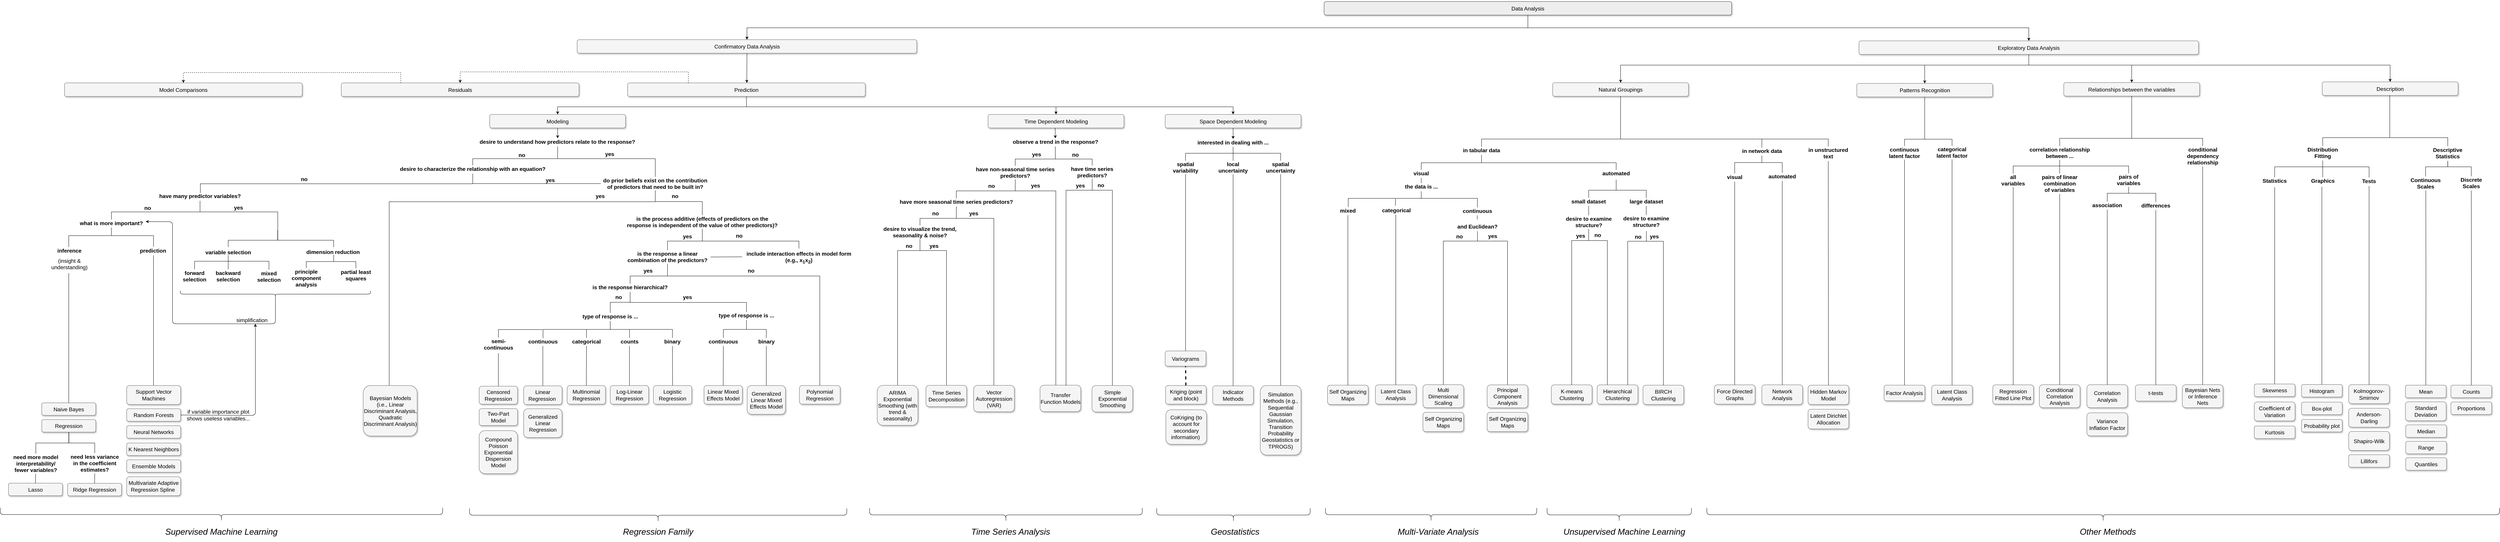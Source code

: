 <mxfile version="11.3.0" type="device" pages="1"><diagram id="b98fa263-6416-c6ec-5b7d-78bf54ef71d0" name="Page-1"><mxGraphModel dx="8945" dy="3220" grid="1" gridSize="10" guides="1" tooltips="1" connect="1" arrows="1" fold="1" page="1" pageScale="1.5" pageWidth="850" pageHeight="1100" background="none" math="0" shadow="0"><root><mxCell id="0" style=";html=1;"/><mxCell id="1" style=";html=1;" parent="0"/><mxCell id="bd1ffe27f62da27-71" value="" style="edgeStyle=orthogonalEdgeStyle;rounded=0;html=1;jettySize=auto;orthogonalLoop=1;fontFamily=Helvetica;fontSize=16;exitX=0.5;exitY=1;exitDx=0;exitDy=0;" parent="1" source="9fXrc2Q8oXgIaXbE3WfJ-13" target="303ed1de8c2c98b4-4" edge="1"><mxGeometry relative="1" as="geometry"><Array as="points"><mxPoint x="-1603" y="156"/><mxPoint x="-1604" y="156"/></Array></mxGeometry></mxCell><mxCell id="bd1ffe27f62da27-73" value="" style="edgeStyle=orthogonalEdgeStyle;rounded=0;html=1;jettySize=auto;orthogonalLoop=1;fontFamily=Helvetica;fontSize=16;exitX=0.5;exitY=1;exitDx=0;exitDy=0;entryX=0.5;entryY=0;entryDx=0;entryDy=0;" parent="1" source="303ed1de8c2c98b4-3" target="2ff83983947a3683-6" edge="1"><mxGeometry relative="1" as="geometry"><Array as="points"><mxPoint x="698" y="80"/><mxPoint x="2170" y="80"/></Array><mxPoint x="1062" y="30" as="sourcePoint"/></mxGeometry></mxCell><mxCell id="303ed1de8c2c98b4-3" value="Data Analysis" style="whiteSpace=wrap;html=1;rounded=1;shadow=1;strokeWidth=1;fontSize=16;align=center;fillColor=#eeeeee;strokeColor=#36393d;" parent="1" vertex="1"><mxGeometry x="96" y="2.5" width="1200" height="40" as="geometry"/></mxCell><mxCell id="bd1ffe27f62da27-76" value="" style="edgeStyle=orthogonalEdgeStyle;rounded=0;html=1;jettySize=auto;orthogonalLoop=1;fontFamily=Helvetica;fontSize=16;entryX=0.5;entryY=0;" parent="1" source="303ed1de8c2c98b4-4" target="bd1ffe27f62da27-1" edge="1"><mxGeometry relative="1" as="geometry"><Array as="points"><mxPoint x="-1605" y="313"/><mxPoint x="-2161" y="313"/></Array></mxGeometry></mxCell><mxCell id="bd1ffe27f62da27-79" value="" style="edgeStyle=orthogonalEdgeStyle;rounded=0;html=1;jettySize=auto;orthogonalLoop=1;fontFamily=Helvetica;fontSize=16;entryX=0.5;entryY=0;" parent="1" source="303ed1de8c2c98b4-4" target="bd1ffe27f62da27-2" edge="1"><mxGeometry relative="1" as="geometry"><Array as="points"><mxPoint x="-1605" y="313"/><mxPoint x="-694" y="313"/></Array></mxGeometry></mxCell><mxCell id="303ed1de8c2c98b4-4" value="Prediction" style="whiteSpace=wrap;html=1;rounded=1;shadow=1;strokeWidth=1;fontSize=16;align=center;fillColor=#f5f5f5;strokeColor=#666666;" parent="1" vertex="1"><mxGeometry x="-1955" y="242.5" width="700" height="40" as="geometry"/></mxCell><mxCell id="2ff83983947a3683-6" value="Exploratory Data Analysis" style="whiteSpace=wrap;html=1;rounded=1;shadow=1;strokeWidth=1;fontSize=16;align=center;fillColor=#f5f5f5;strokeColor=#666666;" parent="1" vertex="1"><mxGeometry x="1671" y="118.5" width="1000" height="40" as="geometry"/></mxCell><mxCell id="bd1ffe27f62da27-8" value="" style="edgeStyle=orthogonalEdgeStyle;rounded=0;html=1;jettySize=auto;orthogonalLoop=1;fontFamily=Helvetica;fontSize=16;entryX=0.5;entryY=0;" parent="1" edge="1"><mxGeometry relative="1" as="geometry"><mxPoint x="-2161" y="406" as="targetPoint"/><mxPoint x="-2161" y="375.5" as="sourcePoint"/></mxGeometry></mxCell><mxCell id="bd1ffe27f62da27-1" value="Modeling" style="whiteSpace=wrap;html=1;rounded=1;shadow=1;strokeWidth=1;fontSize=16;align=center;fillColor=#f5f5f5;strokeColor=#666666;" parent="1" vertex="1"><mxGeometry x="-2361" y="335.5" width="400" height="40" as="geometry"/></mxCell><mxCell id="bd1ffe27f62da27-2" value="Time Dependent Modeling" style="whiteSpace=wrap;html=1;rounded=1;shadow=1;strokeWidth=1;fontSize=16;align=center;fillColor=#f5f5f5;strokeColor=#666666;" parent="1" vertex="1"><mxGeometry x="-893.5" y="335.5" width="400" height="40" as="geometry"/></mxCell><mxCell id="bd1ffe27f62da27-3" value="&lt;h1 style=&quot;font-size: 16px&quot;&gt;desire to understand how predictors relate to the response?&amp;nbsp;&lt;/h1&gt;" style="text;html=1;strokeColor=none;fillColor=none;spacing=5;spacingTop=-20;whiteSpace=wrap;overflow=hidden;rounded=0;fontStyle=0;fontFamily=Helvetica;fontSize=16;align=center;" parent="1" vertex="1"><mxGeometry x="-2397" y="406" width="475" height="24" as="geometry"/></mxCell><mxCell id="bd1ffe27f62da27-11" style="edgeStyle=orthogonalEdgeStyle;html=1;startSize=6;endFill=0;endSize=6;strokeWidth=1;fontSize=16;rounded=0;endArrow=none;entryX=0.5;entryY=0;exitX=0.5;exitY=1;" parent="1" target="bd1ffe27f62da27-17" edge="1"><mxGeometry relative="1" as="geometry"><Array as="points"><mxPoint x="-2161" y="466"/><mxPoint x="-2411" y="466"/></Array><mxPoint x="-2161" y="430" as="sourcePoint"/><mxPoint x="-2331" y="486" as="targetPoint"/></mxGeometry></mxCell><mxCell id="bd1ffe27f62da27-12" value="&lt;h1 style=&quot;font-size: 16px&quot;&gt;no&lt;/h1&gt;" style="text;html=1;strokeColor=none;fillColor=none;spacing=5;spacingTop=-20;whiteSpace=wrap;overflow=hidden;rounded=0;fontStyle=0;fontFamily=Helvetica;fontSize=16;" parent="1" vertex="1"><mxGeometry x="-2281" y="445" width="40" height="24" as="geometry"/></mxCell><mxCell id="bd1ffe27f62da27-15" style="edgeStyle=orthogonalEdgeStyle;html=1;startSize=6;endFill=0;endSize=6;strokeWidth=1;fontSize=16;rounded=0;endArrow=none;entryX=0.5;entryY=0;" parent="1" target="bd1ffe27f62da27-47" edge="1"><mxGeometry relative="1" as="geometry"><Array as="points"><mxPoint x="-2161" y="430"/><mxPoint x="-2161" y="466"/><mxPoint x="-1873" y="466"/></Array><mxPoint x="-2161" y="443" as="sourcePoint"/><mxPoint x="-1981" y="492.5" as="targetPoint"/></mxGeometry></mxCell><mxCell id="bd1ffe27f62da27-16" value="&lt;h1 style=&quot;font-size: 16px&quot;&gt;yes&lt;/h1&gt;" style="text;html=1;strokeColor=none;fillColor=none;spacing=5;spacingTop=-20;whiteSpace=wrap;overflow=hidden;rounded=0;fontStyle=0;fontFamily=Helvetica;fontSize=16;" parent="1" vertex="1"><mxGeometry x="-2026" y="441.5" width="40" height="24" as="geometry"/></mxCell><mxCell id="bd1ffe27f62da27-17" value="&lt;h1 style=&quot;font-size: 16px&quot;&gt;desire to characterize the relationship with an equation?&lt;/h1&gt;" style="text;html=1;strokeColor=none;fillColor=none;spacing=5;spacingTop=-20;whiteSpace=wrap;overflow=hidden;rounded=0;fontStyle=0;fontFamily=Helvetica;fontSize=16;align=center;" parent="1" vertex="1"><mxGeometry x="-2636" y="486" width="450" height="24" as="geometry"/></mxCell><mxCell id="bd1ffe27f62da27-18" style="edgeStyle=orthogonalEdgeStyle;html=1;startSize=6;endFill=0;endSize=6;strokeWidth=1;fontSize=16;rounded=0;endArrow=none;entryX=0.5;entryY=0;exitX=0.5;exitY=1;exitDx=0;exitDy=0;" parent="1" source="bd1ffe27f62da27-17" target="bd1ffe27f62da27-22" edge="1"><mxGeometry relative="1" as="geometry"><Array as="points"><mxPoint x="-2411" y="540"/><mxPoint x="-3213" y="540"/></Array><mxPoint x="-2576" y="512" as="sourcePoint"/><mxPoint x="-3152" y="560.5" as="targetPoint"/></mxGeometry></mxCell><mxCell id="bd1ffe27f62da27-19" value="&lt;h1 style=&quot;font-size: 16px&quot;&gt;no&lt;/h1&gt;" style="text;html=1;strokeColor=none;fillColor=none;spacing=5;spacingTop=-20;whiteSpace=wrap;overflow=hidden;rounded=0;fontStyle=0;fontFamily=Helvetica;fontSize=16;" parent="1" vertex="1"><mxGeometry x="-2922" y="516" width="40" height="24" as="geometry"/></mxCell><mxCell id="bd1ffe27f62da27-20" style="edgeStyle=orthogonalEdgeStyle;html=1;startSize=6;endFill=0;endSize=6;strokeWidth=1;fontSize=16;rounded=0;endArrow=none;entryX=0;entryY=0.5;exitX=0.5;exitY=1;" parent="1" source="bd1ffe27f62da27-17" target="bd1ffe27f62da27-47" edge="1"><mxGeometry relative="1" as="geometry"><Array as="points"><mxPoint x="-2411" y="540"/></Array><mxPoint x="-2347" y="510.5" as="sourcePoint"/><mxPoint x="-2011.5" y="540.5" as="targetPoint"/></mxGeometry></mxCell><mxCell id="bd1ffe27f62da27-21" value="&lt;h1 style=&quot;font-size: 16px&quot;&gt;yes&lt;/h1&gt;" style="text;html=1;strokeColor=none;fillColor=none;spacing=5;spacingTop=-20;whiteSpace=wrap;overflow=hidden;rounded=0;fontStyle=0;fontFamily=Helvetica;fontSize=16;" parent="1" vertex="1"><mxGeometry x="-2200.9" y="518.5" width="40" height="24" as="geometry"/></mxCell><mxCell id="bd1ffe27f62da27-22" value="&lt;h1 style=&quot;font-size: 16px&quot;&gt;have many predictor variables?&lt;/h1&gt;" style="text;html=1;strokeColor=none;fillColor=none;spacing=5;spacingTop=-20;whiteSpace=wrap;overflow=hidden;rounded=0;fontStyle=0;fontFamily=Helvetica;fontSize=16;align=center;" parent="1" vertex="1"><mxGeometry x="-3343" y="566" width="258" height="24" as="geometry"/></mxCell><mxCell id="bd1ffe27f62da27-28" style="edgeStyle=orthogonalEdgeStyle;html=1;startSize=6;endFill=0;endSize=6;strokeWidth=1;fontSize=16;rounded=0;endArrow=none;entryX=0.5;entryY=0;exitX=0.5;exitY=1;" parent="1" source="bd1ffe27f62da27-22" target="bd1ffe27f62da27-33" edge="1"><mxGeometry relative="1" as="geometry"><Array as="points"><mxPoint x="-3214" y="623"/><mxPoint x="-3475" y="623"/></Array><mxPoint x="-3278.5" y="592.5" as="sourcePoint"/><mxPoint x="-3438.5" y="642.5" as="targetPoint"/></mxGeometry></mxCell><mxCell id="bd1ffe27f62da27-29" value="&lt;h1 style=&quot;font-size: 16px&quot;&gt;no&lt;/h1&gt;" style="text;html=1;strokeColor=none;fillColor=none;spacing=5;spacingTop=-20;whiteSpace=wrap;overflow=hidden;rounded=0;fontStyle=0;fontFamily=Helvetica;fontSize=16;" parent="1" vertex="1"><mxGeometry x="-3383.5" y="600.5" width="40" height="24" as="geometry"/></mxCell><mxCell id="bd1ffe27f62da27-30" style="edgeStyle=orthogonalEdgeStyle;html=1;startSize=6;endFill=0;endSize=6;strokeWidth=1;fontSize=16;rounded=0;endArrow=none;exitX=0.5;exitY=1;" parent="1" source="bd1ffe27f62da27-22" edge="1"><mxGeometry relative="1" as="geometry"><Array as="points"><mxPoint x="-3214" y="623"/><mxPoint x="-2985" y="623"/></Array><mxPoint x="-3278.5" y="592.5" as="sourcePoint"/><mxPoint x="-2985" y="642.5" as="targetPoint"/></mxGeometry></mxCell><mxCell id="bd1ffe27f62da27-31" value="&lt;h1 style=&quot;font-size: 16px&quot;&gt;yes&lt;/h1&gt;" style="text;html=1;strokeColor=none;fillColor=none;spacing=5;spacingTop=-20;whiteSpace=wrap;overflow=hidden;rounded=0;fontStyle=0;fontFamily=Helvetica;fontSize=16;" parent="1" vertex="1"><mxGeometry x="-3119.5" y="599.5" width="40" height="24" as="geometry"/></mxCell><mxCell id="bd1ffe27f62da27-32" value="&lt;p style=&quot;line-height: 100%&quot;&gt;&lt;/p&gt;&lt;h1 style=&quot;font-size: 16px&quot;&gt;&lt;span style=&quot;&quot;&gt;dimension reduction&amp;nbsp;&lt;/span&gt;&lt;/h1&gt;&lt;p&gt;&lt;/p&gt;" style="text;html=1;strokeColor=none;fillColor=none;spacing=5;spacingTop=-20;whiteSpace=wrap;overflow=hidden;rounded=0;fontStyle=1;fontFamily=Helvetica;fontSize=16;align=center;" parent="1" vertex="1"><mxGeometry x="-2918.5" y="725.5" width="196" height="24" as="geometry"/></mxCell><mxCell id="bd1ffe27f62da27-33" value="&lt;h1 style=&quot;font-size: 16px&quot;&gt;what is more important?&lt;/h1&gt;" style="text;html=1;strokeColor=none;fillColor=none;spacing=5;spacingTop=-20;whiteSpace=wrap;overflow=hidden;rounded=0;fontStyle=0;fontFamily=Helvetica;fontSize=16;align=center;" parent="1" vertex="1"><mxGeometry x="-3576" y="645.5" width="202" height="24" as="geometry"/></mxCell><mxCell id="bd1ffe27f62da27-38" value="Naive Bayes&lt;br&gt;" style="whiteSpace=wrap;html=1;rounded=1;shadow=1;strokeWidth=1;fontSize=16;align=center;fillColor=#f5f5f5;strokeColor=#666666;" parent="1" vertex="1"><mxGeometry x="-3680" y="1186" width="159" height="37" as="geometry"/></mxCell><mxCell id="bd1ffe27f62da27-42" value="" style="endArrow=classic;html=1;fontFamily=Helvetica;fontSize=16;exitX=0.1;exitY=0.5;exitPerimeter=0;entryX=1;entryY=0.25;" parent="1" source="5f439c10867b4403-14" target="bd1ffe27f62da27-33" edge="1"><mxGeometry width="50" height="50" relative="1" as="geometry"><mxPoint x="-3039" y="960.5" as="sourcePoint"/><mxPoint x="-3352" y="657.5" as="targetPoint"/><Array as="points"><mxPoint x="-2992" y="953"/><mxPoint x="-3121" y="953"/><mxPoint x="-3295" y="953"/><mxPoint x="-3295" y="833.5"/><mxPoint x="-3295" y="752.5"/><mxPoint x="-3295" y="652"/></Array></mxGeometry></mxCell><mxCell id="bd1ffe27f62da27-47" value="&lt;h1 style=&quot;font-size: 16px&quot;&gt;do prior beliefs exist on the contribution of predictors that need to be built in?&lt;/h1&gt;" style="text;html=1;strokeColor=none;fillColor=none;spacing=5;spacingTop=-20;whiteSpace=wrap;overflow=hidden;rounded=0;fontStyle=0;fontFamily=Helvetica;fontSize=16;align=center;" parent="1" vertex="1"><mxGeometry x="-2034" y="519.5" width="321" height="40" as="geometry"/></mxCell><mxCell id="bd1ffe27f62da27-48" style="edgeStyle=orthogonalEdgeStyle;html=1;startSize=6;endFill=0;endSize=6;strokeWidth=1;fontSize=16;rounded=0;endArrow=none;exitX=0.5;exitY=1;" parent="1" source="bd1ffe27f62da27-47" target="5f439c10867b4403-38" edge="1"><mxGeometry relative="1" as="geometry"><Array as="points"><mxPoint x="-1873" y="592.5"/><mxPoint x="-1735" y="592.5"/></Array><mxPoint x="-1921" y="559" as="sourcePoint"/><mxPoint x="-2081" y="609" as="targetPoint"/></mxGeometry></mxCell><mxCell id="bd1ffe27f62da27-49" value="&lt;h1 style=&quot;font-size: 16px&quot;&gt;no&lt;/h1&gt;" style="text;html=1;strokeColor=none;fillColor=none;spacing=5;spacingTop=-20;whiteSpace=wrap;overflow=hidden;rounded=0;fontStyle=0;fontFamily=Helvetica;fontSize=16;" parent="1" vertex="1"><mxGeometry x="-1830" y="566" width="40" height="24" as="geometry"/></mxCell><mxCell id="bd1ffe27f62da27-50" style="edgeStyle=orthogonalEdgeStyle;html=1;startSize=6;endFill=0;endSize=6;strokeWidth=1;fontSize=16;rounded=0;endArrow=none;entryX=0.5;entryY=0;exitX=0.5;exitY=1;" parent="1" source="bd1ffe27f62da27-47" target="5f439c10867b4403-47" edge="1"><mxGeometry relative="1" as="geometry"><Array as="points"><mxPoint x="-1873" y="593"/><mxPoint x="-2657" y="593"/></Array><mxPoint x="-1945" y="572.5" as="sourcePoint"/><mxPoint x="-1333" y="842" as="targetPoint"/></mxGeometry></mxCell><mxCell id="bd1ffe27f62da27-51" value="&lt;h1 style=&quot;font-size: 16px&quot;&gt;yes&lt;/h1&gt;" style="text;html=1;strokeColor=none;fillColor=none;spacing=5;spacingTop=-20;whiteSpace=wrap;overflow=hidden;rounded=0;fontStyle=0;fontFamily=Helvetica;fontSize=16;" parent="1" vertex="1"><mxGeometry x="-2054" y="566" width="40" height="24" as="geometry"/></mxCell><mxCell id="bd1ffe27f62da27-52" value="&lt;h1 style=&quot;font-size: 16px&quot;&gt;is the response a linear combination of the predictors?&lt;/h1&gt;" style="text;html=1;strokeColor=none;fillColor=none;spacing=5;spacingTop=-20;whiteSpace=wrap;overflow=hidden;rounded=0;fontStyle=0;fontFamily=Helvetica;fontSize=16;align=center;" parent="1" vertex="1"><mxGeometry x="-1964" y="736" width="253" height="40" as="geometry"/></mxCell><mxCell id="bd1ffe27f62da27-53" style="edgeStyle=orthogonalEdgeStyle;html=1;startSize=6;endFill=0;endSize=6;strokeWidth=1;fontSize=16;rounded=0;endArrow=none;exitX=0.5;exitY=1;entryX=0.5;entryY=0;" parent="1" source="bd1ffe27f62da27-52" target="bd1ffe27f62da27-57" edge="1"><mxGeometry relative="1" as="geometry"><Array as="points"><mxPoint x="-1837" y="812"/><mxPoint x="-1947" y="812"/></Array><mxPoint x="-1808" y="781" as="sourcePoint"/><mxPoint x="-1968" y="831" as="targetPoint"/></mxGeometry></mxCell><mxCell id="bd1ffe27f62da27-54" value="&lt;h1 style=&quot;font-size: 16px&quot;&gt;yes&lt;/h1&gt;" style="text;html=1;strokeColor=none;fillColor=none;spacing=5;spacingTop=-20;whiteSpace=wrap;overflow=hidden;rounded=0;fontStyle=0;fontFamily=Helvetica;fontSize=16;" parent="1" vertex="1"><mxGeometry x="-1913" y="786" width="40" height="24" as="geometry"/></mxCell><mxCell id="bd1ffe27f62da27-55" style="edgeStyle=orthogonalEdgeStyle;html=1;startSize=6;endFill=0;endSize=6;strokeWidth=1;fontSize=16;rounded=0;endArrow=none;entryX=0.5;entryY=0;exitX=0.5;exitY=1;" parent="1" source="bd1ffe27f62da27-52" target="5f439c10867b4403-46" edge="1"><mxGeometry relative="1" as="geometry"><Array as="points"><mxPoint x="-1837" y="812"/><mxPoint x="-1389" y="812"/></Array><mxPoint x="-1808" y="781" as="sourcePoint"/><mxPoint x="-1487" y="973" as="targetPoint"/></mxGeometry></mxCell><mxCell id="bd1ffe27f62da27-56" value="&lt;h1 style=&quot;font-size: 16px&quot;&gt;no&lt;/h1&gt;" style="text;html=1;strokeColor=none;fillColor=none;spacing=5;spacingTop=-20;whiteSpace=wrap;overflow=hidden;rounded=0;fontStyle=0;fontFamily=Helvetica;fontSize=16;" parent="1" vertex="1"><mxGeometry x="-1606" y="786" width="40" height="24" as="geometry"/></mxCell><mxCell id="bd1ffe27f62da27-57" value="&lt;h1 style=&quot;font-size: 16px&quot;&gt;is the response hierarchical?&lt;/h1&gt;" style="text;html=1;strokeColor=none;fillColor=none;spacing=5;spacingTop=-20;whiteSpace=wrap;overflow=hidden;rounded=0;fontStyle=0;fontFamily=Helvetica;fontSize=16;align=center;" parent="1" vertex="1"><mxGeometry x="-2077" y="835" width="259" height="24" as="geometry"/></mxCell><mxCell id="bd1ffe27f62da27-59" value="&lt;h1 style=&quot;font-size: 16px&quot;&gt;no&lt;/h1&gt;" style="text;html=1;strokeColor=none;fillColor=none;spacing=5;spacingTop=-20;whiteSpace=wrap;overflow=hidden;rounded=0;fontStyle=0;fontFamily=Helvetica;fontSize=16;" parent="1" vertex="1"><mxGeometry x="-1996.5" y="864" width="40" height="24" as="geometry"/></mxCell><mxCell id="bd1ffe27f62da27-61" value="&lt;h1 style=&quot;font-size: 16px&quot;&gt;yes&lt;/h1&gt;" style="text;html=1;strokeColor=none;fillColor=none;spacing=5;spacingTop=-20;whiteSpace=wrap;overflow=hidden;rounded=0;fontStyle=0;fontFamily=Helvetica;fontSize=16;" parent="1" vertex="1"><mxGeometry x="-1797" y="864" width="40" height="24" as="geometry"/></mxCell><mxCell id="bd1ffe27f62da27-62" value="&lt;h1 style=&quot;font-size: 16px&quot;&gt;type of response is ...&lt;/h1&gt;" style="text;html=1;strokeColor=none;fillColor=none;spacing=5;spacingTop=-20;whiteSpace=wrap;overflow=hidden;rounded=0;fontStyle=0;fontFamily=Helvetica;fontSize=16;align=center;" parent="1" vertex="1"><mxGeometry x="-2118" y="920.5" width="224" height="24" as="geometry"/></mxCell><mxCell id="bd1ffe27f62da27-63" value="&lt;h1 style=&quot;font-size: 16px&quot;&gt;type of response is ...&lt;/h1&gt;" style="text;html=1;strokeColor=none;fillColor=none;spacing=5;spacingTop=-20;whiteSpace=wrap;overflow=hidden;rounded=0;fontStyle=0;fontFamily=Helvetica;fontSize=16;align=center;verticalAlign=top;" parent="1" vertex="1"><mxGeometry x="-1717" y="918" width="224" height="24" as="geometry"/></mxCell><mxCell id="bd1ffe27f62da27-64" style="edgeStyle=orthogonalEdgeStyle;html=1;startSize=6;endFill=0;endSize=6;strokeWidth=1;fontSize=16;rounded=0;endArrow=none;entryX=0.5;entryY=0;" parent="1" edge="1"><mxGeometry relative="1" as="geometry"><Array as="points"><mxPoint x="-2204" y="969.5"/></Array><mxPoint x="-2006.5" y="969.5" as="sourcePoint"/><mxPoint x="-2204" y="995.5" as="targetPoint"/></mxGeometry></mxCell><mxCell id="bd1ffe27f62da27-66" style="edgeStyle=orthogonalEdgeStyle;html=1;startSize=6;endFill=0;endSize=6;strokeWidth=1;fontSize=16;rounded=0;endArrow=none;entryX=0.5;entryY=0;exitX=0.5;exitY=1;" parent="1" source="bd1ffe27f62da27-62" target="5f439c10867b4403-65" edge="1"><mxGeometry relative="1" as="geometry"><Array as="points"><mxPoint x="-2006" y="969.5"/><mxPoint x="-1823" y="969.5"/></Array><mxPoint x="-2006" y="962.5" as="sourcePoint"/><mxPoint x="-1819" y="1021.5" as="targetPoint"/></mxGeometry></mxCell><mxCell id="bd1ffe27f62da27-68" value="&lt;h1 style=&quot;font-size: 16px&quot;&gt;forward selection&lt;/h1&gt;" style="text;html=1;strokeColor=none;fillColor=none;spacing=5;spacingTop=-20;whiteSpace=wrap;overflow=hidden;rounded=0;fontStyle=0;fontFamily=Helvetica;fontSize=16;align=center;" parent="1" vertex="1"><mxGeometry x="-3295" y="792.5" width="130" height="40" as="geometry"/></mxCell><mxCell id="bd1ffe27f62da27-69" value="&lt;h1 style=&quot;font-size: 16px&quot;&gt;continuous&lt;/h1&gt;" style="text;html=1;strokeColor=none;fillColor=none;spacing=5;spacingTop=-20;whiteSpace=wrap;overflow=hidden;rounded=0;fontStyle=0;fontFamily=Helvetica;fontSize=16;align=center;" parent="1" vertex="1"><mxGeometry x="-1733" y="994.5" width="120" height="24" as="geometry"/></mxCell><mxCell id="5f439c10867b4403-1" value="&lt;p style=&quot;line-height: 100%&quot;&gt;&lt;/p&gt;&lt;h1 style=&quot;font-size: 16px&quot;&gt;&lt;span style=&quot;&quot;&gt;variable selection&lt;/span&gt;&lt;/h1&gt;&lt;p&gt;&lt;/p&gt;" style="text;html=1;strokeColor=none;fillColor=none;spacing=5;spacingTop=-20;whiteSpace=wrap;overflow=hidden;rounded=0;fontStyle=1;fontFamily=Helvetica;fontSize=16;align=center;" parent="1" vertex="1"><mxGeometry x="-3229" y="726.5" width="196" height="24" as="geometry"/></mxCell><mxCell id="5f439c10867b4403-2" style="edgeStyle=orthogonalEdgeStyle;html=1;startSize=6;endFill=0;endSize=6;strokeWidth=1;fontSize=16;rounded=0;endArrow=none;entryX=0.5;entryY=0;" parent="1" target="5f439c10867b4403-1" edge="1"><mxGeometry relative="1" as="geometry"><Array as="points"><mxPoint x="-2985" y="706.5"/><mxPoint x="-3131" y="706.5"/></Array><mxPoint x="-2985.5" y="676.5" as="sourcePoint"/><mxPoint x="-3145.5" y="726.5" as="targetPoint"/></mxGeometry></mxCell><mxCell id="5f439c10867b4403-3" style="edgeStyle=orthogonalEdgeStyle;html=1;startSize=6;endFill=0;endSize=6;strokeWidth=1;fontSize=16;rounded=0;endArrow=none;" parent="1" edge="1"><mxGeometry relative="1" as="geometry"><Array as="points"><mxPoint x="-2985.5" y="706.5"/><mxPoint x="-2820.5" y="706.5"/><mxPoint x="-2820.5" y="726.5"/></Array><mxPoint x="-2985" y="639.5" as="sourcePoint"/><mxPoint x="-2820.5" y="726.5" as="targetPoint"/></mxGeometry></mxCell><mxCell id="5f439c10867b4403-5" style="edgeStyle=orthogonalEdgeStyle;html=1;startSize=6;endFill=0;endSize=6;strokeWidth=1;fontSize=16;rounded=0;endArrow=none;entryX=0.5;entryY=0;exitX=0.5;exitY=1;" parent="1" source="5f439c10867b4403-1" target="5f439c10867b4403-7" edge="1"><mxGeometry relative="1" as="geometry"><Array as="points"><mxPoint x="-3131" y="768.5"/><mxPoint x="-3011" y="768.5"/></Array><mxPoint x="-3147" y="756.5" as="sourcePoint"/><mxPoint x="-3025" y="788.5" as="targetPoint"/></mxGeometry></mxCell><mxCell id="5f439c10867b4403-6" value="&lt;h1 style=&quot;font-size: 16px&quot;&gt;backward selection&lt;/h1&gt;" style="text;html=1;strokeColor=none;fillColor=none;spacing=5;spacingTop=-20;whiteSpace=wrap;overflow=hidden;rounded=0;fontStyle=0;fontFamily=Helvetica;fontSize=16;align=center;" parent="1" vertex="1"><mxGeometry x="-3196" y="792.5" width="130" height="40" as="geometry"/></mxCell><mxCell id="5f439c10867b4403-7" value="&lt;h1 style=&quot;font-size: 16px&quot;&gt;mixed selection&lt;/h1&gt;" style="text;html=1;strokeColor=none;fillColor=none;spacing=5;spacingTop=-20;whiteSpace=wrap;overflow=hidden;rounded=0;fontStyle=0;fontFamily=Helvetica;fontSize=16;align=center;" parent="1" vertex="1"><mxGeometry x="-3075" y="793.5" width="128" height="40" as="geometry"/></mxCell><mxCell id="5f439c10867b4403-9" value="" style="endArrow=none;html=1;fontFamily=Helvetica;fontSize=16;entryX=0.5;entryY=0;" parent="1" target="5f439c10867b4403-6" edge="1"><mxGeometry width="50" height="50" relative="1" as="geometry"><mxPoint x="-3131" y="768.5" as="sourcePoint"/><mxPoint x="-3146" y="787.5" as="targetPoint"/></mxGeometry></mxCell><mxCell id="5f439c10867b4403-11" style="edgeStyle=orthogonalEdgeStyle;html=1;startSize=6;endFill=0;endSize=6;strokeWidth=1;fontSize=16;rounded=0;endArrow=none;exitX=0.5;exitY=1;entryX=0.5;entryY=0;" parent="1" source="bd1ffe27f62da27-32" target="5f439c10867b4403-12" edge="1"><mxGeometry relative="1" as="geometry"><Array as="points"><mxPoint x="-2820" y="769.5"/><mxPoint x="-2901" y="769.5"/></Array><mxPoint x="-2818" y="762.5" as="sourcePoint"/><mxPoint x="-2902.5" y="782.5" as="targetPoint"/></mxGeometry></mxCell><mxCell id="5f439c10867b4403-12" value="&lt;h1 style=&quot;font-size: 16px&quot;&gt;principle component analysis&lt;/h1&gt;" style="text;html=1;strokeColor=none;fillColor=none;spacing=5;spacingTop=-20;whiteSpace=wrap;overflow=hidden;rounded=0;fontStyle=0;fontFamily=Helvetica;fontSize=16;align=center;" parent="1" vertex="1"><mxGeometry x="-2965" y="788.5" width="128" height="60" as="geometry"/></mxCell><mxCell id="5f439c10867b4403-13" value="&lt;h1 style=&quot;font-size: 16px&quot;&gt;partial least squares&lt;/h1&gt;" style="text;html=1;strokeColor=none;fillColor=none;spacing=5;spacingTop=-20;whiteSpace=wrap;overflow=hidden;rounded=0;fontStyle=0;fontFamily=Helvetica;fontSize=16;align=center;" parent="1" vertex="1"><mxGeometry x="-2804" y="789.5" width="98" height="60" as="geometry"/></mxCell><mxCell id="5f439c10867b4403-14" value="" style="shape=curlyBracket;whiteSpace=wrap;html=1;rounded=1;fontFamily=Helvetica;fontSize=16;align=center;rotation=-90;" parent="1" vertex="1"><mxGeometry x="-3002" y="585.5" width="20" height="560" as="geometry"/></mxCell><mxCell id="5f439c10867b4403-20" value="Regression&lt;br&gt;" style="whiteSpace=wrap;html=1;rounded=1;shadow=1;strokeWidth=1;fontSize=16;align=center;fillColor=#f5f5f5;strokeColor=#666666;" parent="1" vertex="1"><mxGeometry x="-3680" y="1235.5" width="159" height="37" as="geometry"/></mxCell><mxCell id="5f439c10867b4403-24" value="&lt;h1 style=&quot;font-size: 16px&quot;&gt;need less variance in the coefficient estimates?&lt;/h1&gt;" style="text;html=1;strokeColor=none;fillColor=none;spacing=5;spacingTop=-20;whiteSpace=wrap;overflow=hidden;rounded=0;fontStyle=0;fontFamily=Helvetica;fontSize=16;align=center;verticalAlign=top;" parent="1" vertex="1"><mxGeometry x="-3602" y="1334.5" width="156" height="60" as="geometry"/></mxCell><mxCell id="5f439c10867b4403-30" value="Ridge Regression&lt;br&gt;" style="whiteSpace=wrap;html=1;rounded=1;shadow=1;strokeWidth=1;fontSize=16;align=center;fillColor=#f5f5f5;strokeColor=#666666;" parent="1" vertex="1"><mxGeometry x="-3604" y="1423.5" width="159" height="37" as="geometry"/></mxCell><mxCell id="5f439c10867b4403-31" value="&lt;h1 style=&quot;font-size: 16px&quot;&gt;need more model interpretability/ fewer variables?&lt;/h1&gt;" style="text;html=1;strokeColor=none;fillColor=none;spacing=5;spacingTop=-20;whiteSpace=wrap;overflow=hidden;rounded=0;fontStyle=0;fontFamily=Helvetica;fontSize=16;align=center;verticalAlign=top;" parent="1" vertex="1"><mxGeometry x="-3770" y="1335.5" width="145" height="60" as="geometry"/></mxCell><mxCell id="5f439c10867b4403-36" value="Lasso&lt;br&gt;" style="whiteSpace=wrap;html=1;rounded=1;shadow=1;strokeWidth=1;fontSize=16;align=center;fillColor=#f5f5f5;strokeColor=#666666;" parent="1" vertex="1"><mxGeometry x="-3778" y="1423" width="159" height="37" as="geometry"/></mxCell><mxCell id="5f439c10867b4403-37" style="edgeStyle=orthogonalEdgeStyle;html=1;startSize=6;endFill=0;endSize=6;strokeWidth=1;fontSize=16;rounded=0;endArrow=none;entryX=0.5;entryY=0;exitX=0.5;exitY=1;" parent="1" source="bd1ffe27f62da27-33" edge="1"><mxGeometry relative="1" as="geometry"><Array as="points"><mxPoint x="-3475" y="693"/><mxPoint x="-3351" y="693"/></Array><mxPoint x="-3466" y="672.5" as="sourcePoint"/><mxPoint x="-3351" y="1134.5" as="targetPoint"/></mxGeometry></mxCell><mxCell id="5f439c10867b4403-38" value="&lt;h1 style=&quot;font-size: 16px&quot;&gt;is the process additive (effects of predictors on the response is independent of the value of other predictors)?&lt;/h1&gt;" style="text;html=1;strokeColor=none;fillColor=none;spacing=5;spacingTop=-20;whiteSpace=wrap;overflow=hidden;rounded=0;fontStyle=0;fontFamily=Helvetica;fontSize=16;align=center;" parent="1" vertex="1"><mxGeometry x="-1968" y="633" width="466" height="40" as="geometry"/></mxCell><mxCell id="5f439c10867b4403-39" style="edgeStyle=orthogonalEdgeStyle;html=1;startSize=6;endFill=0;endSize=6;strokeWidth=1;fontSize=16;rounded=0;endArrow=none;exitX=0.5;exitY=1;entryX=0.5;entryY=0;" parent="1" source="5f439c10867b4403-38" target="bd1ffe27f62da27-52" edge="1"><mxGeometry relative="1" as="geometry"><Array as="points"><mxPoint x="-1735" y="709"/><mxPoint x="-1837" y="709"/></Array><mxPoint x="-1723.5" y="678" as="sourcePoint"/><mxPoint x="-1805" y="735" as="targetPoint"/></mxGeometry></mxCell><mxCell id="5f439c10867b4403-40" value="&lt;h1 style=&quot;font-size: 16px&quot;&gt;yes&lt;/h1&gt;" style="text;html=1;strokeColor=none;fillColor=none;spacing=5;spacingTop=-20;whiteSpace=wrap;overflow=hidden;rounded=0;fontStyle=0;fontFamily=Helvetica;fontSize=16;" parent="1" vertex="1"><mxGeometry x="-1797" y="684.5" width="40" height="24" as="geometry"/></mxCell><mxCell id="5f439c10867b4403-41" style="edgeStyle=orthogonalEdgeStyle;html=1;startSize=6;endFill=0;endSize=6;strokeWidth=1;fontSize=16;rounded=0;endArrow=none;entryX=0.5;entryY=0;exitX=0.5;exitY=1;" parent="1" source="5f439c10867b4403-38" target="5f439c10867b4403-43" edge="1"><mxGeometry relative="1" as="geometry"><Array as="points"><mxPoint x="-1735" y="709"/><mxPoint x="-1450" y="709"/></Array><mxPoint x="-1723" y="708" as="sourcePoint"/><mxPoint x="-1283" y="745" as="targetPoint"/></mxGeometry></mxCell><mxCell id="5f439c10867b4403-42" value="&lt;h1 style=&quot;font-size: 16px&quot;&gt;no&lt;/h1&gt;" style="text;html=1;strokeColor=none;fillColor=none;spacing=5;spacingTop=-20;whiteSpace=wrap;overflow=hidden;rounded=0;fontStyle=0;fontFamily=Helvetica;fontSize=16;" parent="1" vertex="1"><mxGeometry x="-1641.5" y="683" width="40" height="24" as="geometry"/></mxCell><mxCell id="5f439c10867b4403-43" value="&lt;p style=&quot;line-height: 100%&quot;&gt;&lt;/p&gt;&lt;h1 style=&quot;font-size: 16px&quot;&gt;include interaction effects in model form (e.g., x&lt;sub&gt;1&lt;/sub&gt;x&lt;sub&gt;2&lt;/sub&gt;)&lt;/h1&gt;&lt;p&gt;&lt;/p&gt;" style="text;html=1;strokeColor=none;fillColor=none;spacing=5;spacingTop=-20;whiteSpace=wrap;overflow=hidden;rounded=0;fontStyle=1;fontFamily=Helvetica;fontSize=16;align=center;" parent="1" vertex="1"><mxGeometry x="-1618" y="731" width="335" height="49" as="geometry"/></mxCell><mxCell id="5f439c10867b4403-45" value="" style="endArrow=none;html=1;fontFamily=Helvetica;fontSize=16;exitX=1;exitY=0.5;entryX=0;entryY=0.5;" parent="1" source="bd1ffe27f62da27-52" target="5f439c10867b4403-43" edge="1"><mxGeometry width="50" height="50" relative="1" as="geometry"><mxPoint x="-1658" y="785" as="sourcePoint"/><mxPoint x="-1608" y="735" as="targetPoint"/></mxGeometry></mxCell><mxCell id="5f439c10867b4403-46" value="Polynomial Regression&lt;br&gt;" style="whiteSpace=wrap;html=1;rounded=1;shadow=1;strokeWidth=1;fontSize=16;align=center;fillColor=#f5f5f5;strokeColor=#666666;" parent="1" vertex="1"><mxGeometry x="-1449" y="1135" width="120" height="55" as="geometry"/></mxCell><mxCell id="5f439c10867b4403-47" value="Bayesian Models (i.e., Linear Discriminant Analysis, Quadratic Discriminant Analysis)&lt;br&gt;" style="whiteSpace=wrap;html=1;rounded=1;shadow=1;strokeWidth=1;fontSize=16;align=center;fillColor=#f5f5f5;strokeColor=#666666;" parent="1" vertex="1"><mxGeometry x="-2733.5" y="1135" width="159" height="149" as="geometry"/></mxCell><mxCell id="5f439c10867b4403-52" value="Linear Regression&amp;nbsp;" style="whiteSpace=wrap;html=1;rounded=1;shadow=1;strokeWidth=1;fontSize=16;align=center;fillColor=#f5f5f5;strokeColor=#666666;" parent="1" vertex="1"><mxGeometry x="-2261" y="1136" width="113" height="55" as="geometry"/></mxCell><mxCell id="5f439c10867b4403-53" value="Multinomial Regression" style="whiteSpace=wrap;html=1;rounded=1;shadow=1;strokeWidth=1;fontSize=16;align=center;fillColor=#f5f5f5;strokeColor=#666666;" parent="1" vertex="1"><mxGeometry x="-2133" y="1135" width="113" height="55" as="geometry"/></mxCell><mxCell id="5f439c10867b4403-54" value="Log-Linear Regression" style="whiteSpace=wrap;html=1;rounded=1;shadow=1;strokeWidth=1;fontSize=16;align=center;fillColor=#f5f5f5;strokeColor=#666666;" parent="1" vertex="1"><mxGeometry x="-2006" y="1135" width="113" height="55" as="geometry"/></mxCell><mxCell id="5f439c10867b4403-55" value="Logistic Regression" style="whiteSpace=wrap;html=1;rounded=1;shadow=1;strokeWidth=1;fontSize=16;align=center;fillColor=#f5f5f5;strokeColor=#666666;" parent="1" vertex="1"><mxGeometry x="-1879" y="1135" width="113" height="55" as="geometry"/></mxCell><mxCell id="5f439c10867b4403-56" value="Linear Mixed Effects Model" style="whiteSpace=wrap;html=1;rounded=1;shadow=1;strokeWidth=1;fontSize=16;align=center;fillColor=#f5f5f5;strokeColor=#666666;" parent="1" vertex="1"><mxGeometry x="-1730" y="1135" width="113" height="55" as="geometry"/></mxCell><mxCell id="5f439c10867b4403-57" value="Generalized Linear Mixed Effects Model" style="whiteSpace=wrap;html=1;rounded=1;shadow=1;strokeWidth=1;fontSize=16;align=center;fillColor=#f5f5f5;strokeColor=#666666;" parent="1" vertex="1"><mxGeometry x="-1603" y="1135" width="113" height="85" as="geometry"/></mxCell><mxCell id="5f439c10867b4403-58" value="&lt;h1 style=&quot;font-size: 16px&quot;&gt;binary&lt;/h1&gt;" style="text;html=1;strokeColor=none;fillColor=none;spacing=5;spacingTop=-20;whiteSpace=wrap;overflow=hidden;rounded=0;fontStyle=0;fontFamily=Helvetica;fontSize=16;align=center;" parent="1" vertex="1"><mxGeometry x="-1606.5" y="994.5" width="120" height="24" as="geometry"/></mxCell><mxCell id="5f439c10867b4403-60" style="edgeStyle=orthogonalEdgeStyle;html=1;startSize=6;endFill=0;endSize=6;strokeWidth=1;fontSize=16;rounded=0;endArrow=none;entryX=0.5;entryY=0;exitX=0.5;exitY=1;" parent="1" source="bd1ffe27f62da27-63" target="5f439c10867b4403-58" edge="1"><mxGeometry relative="1" as="geometry"><Array as="points"><mxPoint x="-1605" y="969.5"/><mxPoint x="-1546" y="969.5"/></Array><mxPoint x="-1636" y="950.5" as="sourcePoint"/><mxPoint x="-1533" y="1015.5" as="targetPoint"/></mxGeometry></mxCell><mxCell id="5f439c10867b4403-61" style="edgeStyle=orthogonalEdgeStyle;html=1;startSize=6;endFill=0;endSize=6;strokeWidth=1;fontSize=16;rounded=0;endArrow=none;exitX=0.5;exitY=1;entryX=0.5;entryY=0;" parent="1" source="bd1ffe27f62da27-63" target="bd1ffe27f62da27-69" edge="1"><mxGeometry relative="1" as="geometry"><Array as="points"><mxPoint x="-1605" y="969.5"/><mxPoint x="-1673" y="969.5"/></Array><mxPoint x="-1639" y="950.5" as="sourcePoint"/><mxPoint x="-1676" y="1029.5" as="targetPoint"/></mxGeometry></mxCell><mxCell id="5f439c10867b4403-62" value="" style="endArrow=none;html=1;fontFamily=Helvetica;fontSize=16;entryX=0.5;entryY=1;exitX=0.5;exitY=0;" parent="1" source="5f439c10867b4403-56" target="bd1ffe27f62da27-69" edge="1"><mxGeometry width="50" height="50" relative="1" as="geometry"><mxPoint x="-1673" y="1132.5" as="sourcePoint"/><mxPoint x="-1723" y="1072.5" as="targetPoint"/></mxGeometry></mxCell><mxCell id="5f439c10867b4403-63" value="" style="endArrow=none;html=1;fontFamily=Helvetica;fontSize=16;entryX=0.5;entryY=1;exitX=0.5;exitY=0;" parent="1" source="5f439c10867b4403-57" target="5f439c10867b4403-58" edge="1"><mxGeometry width="50" height="50" relative="1" as="geometry"><mxPoint x="-1623" y="1152.5" as="sourcePoint"/><mxPoint x="-1573" y="1102.5" as="targetPoint"/></mxGeometry></mxCell><mxCell id="5f439c10867b4403-64" value="&lt;h1 style=&quot;font-size: 16px&quot;&gt;counts&lt;/h1&gt;" style="text;html=1;strokeColor=none;fillColor=none;spacing=5;spacingTop=-20;whiteSpace=wrap;overflow=hidden;rounded=0;fontStyle=0;fontFamily=Helvetica;fontSize=16;align=center;" parent="1" vertex="1"><mxGeometry x="-2009.5" y="994.5" width="120" height="24" as="geometry"/></mxCell><mxCell id="5f439c10867b4403-65" value="&lt;h1 style=&quot;font-size: 16px&quot;&gt;binary&lt;/h1&gt;" style="text;html=1;strokeColor=none;fillColor=none;spacing=5;spacingTop=-20;whiteSpace=wrap;overflow=hidden;rounded=0;fontStyle=0;fontFamily=Helvetica;fontSize=16;align=center;" parent="1" vertex="1"><mxGeometry x="-1883" y="994.5" width="120" height="24" as="geometry"/></mxCell><mxCell id="5f439c10867b4403-66" value="&lt;h1 style=&quot;font-size: 16px&quot;&gt;continuous&lt;/h1&gt;" style="text;html=1;strokeColor=none;fillColor=none;spacing=5;spacingTop=-20;whiteSpace=wrap;overflow=hidden;rounded=0;fontStyle=0;fontFamily=Helvetica;fontSize=16;align=center;" parent="1" vertex="1"><mxGeometry x="-2264.5" y="994.5" width="120" height="24" as="geometry"/></mxCell><mxCell id="5f439c10867b4403-67" value="&lt;h1 style=&quot;font-size: 16px&quot;&gt;categorical&lt;/h1&gt;" style="text;html=1;strokeColor=none;fillColor=none;spacing=5;spacingTop=-20;whiteSpace=wrap;overflow=hidden;rounded=0;fontStyle=0;fontFamily=Helvetica;fontSize=16;align=center;" parent="1" vertex="1"><mxGeometry x="-2136" y="994.5" width="120" height="24" as="geometry"/></mxCell><mxCell id="5f439c10867b4403-68" value="" style="endArrow=none;html=1;fontFamily=Helvetica;fontSize=16;entryX=0.5;entryY=1;exitX=0.5;exitY=0;" parent="1" source="5f439c10867b4403-52" target="5f439c10867b4403-66" edge="1"><mxGeometry width="50" height="50" relative="1" as="geometry"><mxPoint x="-2231" y="1142.5" as="sourcePoint"/><mxPoint x="-2181" y="1092.5" as="targetPoint"/></mxGeometry></mxCell><mxCell id="5f439c10867b4403-69" value="" style="endArrow=none;html=1;fontFamily=Helvetica;fontSize=16;exitX=0.5;exitY=0;entryX=0.5;entryY=1;" parent="1" source="5f439c10867b4403-53" target="5f439c10867b4403-67" edge="1"><mxGeometry width="50" height="50" relative="1" as="geometry"><mxPoint x="-2131" y="1152.5" as="sourcePoint"/><mxPoint x="-2081" y="1102.5" as="targetPoint"/></mxGeometry></mxCell><mxCell id="5f439c10867b4403-70" value="" style="endArrow=none;html=1;fontFamily=Helvetica;fontSize=16;exitX=0.5;exitY=0;entryX=0.5;entryY=1;" parent="1" source="5f439c10867b4403-54" target="5f439c10867b4403-64" edge="1"><mxGeometry width="50" height="50" relative="1" as="geometry"><mxPoint x="-1981" y="1152.5" as="sourcePoint"/><mxPoint x="-1931" y="1102.5" as="targetPoint"/></mxGeometry></mxCell><mxCell id="5f439c10867b4403-71" value="" style="endArrow=none;html=1;fontFamily=Helvetica;fontSize=16;exitX=0.5;exitY=0;entryX=0.5;entryY=1;" parent="1" source="5f439c10867b4403-55" target="5f439c10867b4403-65" edge="1"><mxGeometry width="50" height="50" relative="1" as="geometry"><mxPoint x="-1871" y="1152.5" as="sourcePoint"/><mxPoint x="-1821" y="1102.5" as="targetPoint"/></mxGeometry></mxCell><mxCell id="5f439c10867b4403-72" value="" style="endArrow=none;html=1;fontFamily=Helvetica;fontSize=16;exitX=0.5;exitY=0;" parent="1" source="5f439c10867b4403-67" edge="1"><mxGeometry width="50" height="50" relative="1" as="geometry"><mxPoint x="-2114.5" y="1064" as="sourcePoint"/><mxPoint x="-2076" y="992.5" as="targetPoint"/></mxGeometry></mxCell><mxCell id="5f439c10867b4403-73" value="" style="endArrow=none;html=1;fontFamily=Helvetica;fontSize=16;exitX=0.5;exitY=0;" parent="1" source="5f439c10867b4403-64" edge="1"><mxGeometry width="50" height="50" relative="1" as="geometry"><mxPoint x="-1949.5" y="1046.5" as="sourcePoint"/><mxPoint x="-1949" y="969.5" as="targetPoint"/></mxGeometry></mxCell><mxCell id="5f439c10867b4403-76" value="Support Vector Machines&lt;br&gt;" style="whiteSpace=wrap;html=1;rounded=1;shadow=1;strokeWidth=1;fontSize=16;align=center;fillColor=#f5f5f5;strokeColor=#666666;" parent="1" vertex="1"><mxGeometry x="-3430" y="1135" width="159" height="56" as="geometry"/></mxCell><mxCell id="5f439c10867b4403-77" value="Random Forests&lt;br&gt;" style="whiteSpace=wrap;html=1;rounded=1;shadow=1;strokeWidth=1;fontSize=16;align=center;fillColor=#f5f5f5;strokeColor=#666666;" parent="1" vertex="1"><mxGeometry x="-3430" y="1203.5" width="159" height="37" as="geometry"/></mxCell><mxCell id="5f439c10867b4403-78" value="Neural Networks&lt;br&gt;" style="whiteSpace=wrap;html=1;rounded=1;shadow=1;strokeWidth=1;fontSize=16;align=center;fillColor=#f5f5f5;strokeColor=#666666;" parent="1" vertex="1"><mxGeometry x="-3430" y="1253.5" width="159" height="37" as="geometry"/></mxCell><mxCell id="5f439c10867b4403-79" value="K Nearest Neighbors&lt;br&gt;" style="whiteSpace=wrap;html=1;rounded=1;shadow=1;strokeWidth=1;fontSize=16;align=center;fillColor=#f5f5f5;strokeColor=#666666;" parent="1" vertex="1"><mxGeometry x="-3430" y="1304.5" width="159" height="37" as="geometry"/></mxCell><mxCell id="5f439c10867b4403-80" value="Ensemble Models&lt;br&gt;" style="whiteSpace=wrap;html=1;rounded=1;shadow=1;strokeWidth=1;fontSize=16;align=center;fillColor=#f5f5f5;strokeColor=#666666;" parent="1" vertex="1"><mxGeometry x="-3430" y="1354" width="159" height="37" as="geometry"/></mxCell><mxCell id="6e7410822eb6f2a0-2" value="&lt;h1 style=&quot;font-size: 16px&quot;&gt;observe a trend in the response?&lt;/h1&gt;" style="text;html=1;strokeColor=none;fillColor=none;spacing=5;spacingTop=-20;whiteSpace=wrap;overflow=hidden;rounded=0;fontStyle=0;fontFamily=Helvetica;fontSize=16;align=center;" parent="1" vertex="1"><mxGeometry x="-867.5" y="406" width="344" height="24" as="geometry"/></mxCell><mxCell id="6e7410822eb6f2a0-3" style="edgeStyle=orthogonalEdgeStyle;html=1;startSize=6;endFill=0;endSize=6;strokeWidth=1;fontSize=16;rounded=0;endArrow=none;exitX=0.5;exitY=1;entryX=0.5;entryY=0;" parent="1" source="6e7410822eb6f2a0-2" target="6e7410822eb6f2a0-7" edge="1"><mxGeometry relative="1" as="geometry"><Array as="points"><mxPoint x="-695" y="467"/><mxPoint x="-813" y="467"/></Array><mxPoint x="-631" y="437" as="sourcePoint"/><mxPoint x="-791" y="487" as="targetPoint"/></mxGeometry></mxCell><mxCell id="6e7410822eb6f2a0-4" value="&lt;h1 style=&quot;font-size: 16px&quot;&gt;yes&lt;/h1&gt;" style="text;html=1;strokeColor=none;fillColor=none;spacing=5;spacingTop=-20;whiteSpace=wrap;overflow=hidden;rounded=0;fontStyle=0;fontFamily=Helvetica;fontSize=16;" parent="1" vertex="1"><mxGeometry x="-769.5" y="443" width="40" height="24" as="geometry"/></mxCell><mxCell id="6e7410822eb6f2a0-5" style="edgeStyle=orthogonalEdgeStyle;html=1;startSize=6;endFill=0;endSize=6;strokeWidth=1;fontSize=16;rounded=0;endArrow=none;entryX=0.5;entryY=0;exitX=0.5;exitY=1;" parent="1" source="6e7410822eb6f2a0-2" target="6e7410822eb6f2a0-28" edge="1"><mxGeometry relative="1" as="geometry"><Array as="points"><mxPoint x="-695" y="467"/><mxPoint x="-587" y="467"/></Array><mxPoint x="-631" y="436" as="sourcePoint"/><mxPoint x="-546" y="486" as="targetPoint"/></mxGeometry></mxCell><mxCell id="6e7410822eb6f2a0-6" value="&lt;h1 style=&quot;font-size: 16px&quot;&gt;no&lt;/h1&gt;" style="text;html=1;strokeColor=none;fillColor=none;spacing=5;spacingTop=-20;whiteSpace=wrap;overflow=hidden;rounded=0;fontStyle=0;fontFamily=Helvetica;fontSize=16;" parent="1" vertex="1"><mxGeometry x="-651.5" y="443.5" width="40" height="24" as="geometry"/></mxCell><mxCell id="6e7410822eb6f2a0-7" value="&lt;h1 style=&quot;font-size: 16px&quot;&gt;have non-seasonal time series predictors?&lt;/h1&gt;" style="text;html=1;strokeColor=none;fillColor=none;spacing=5;spacingTop=-20;whiteSpace=wrap;overflow=hidden;rounded=0;fontStyle=0;fontFamily=Helvetica;fontSize=16;align=center;" parent="1" vertex="1"><mxGeometry x="-934" y="487" width="241" height="40" as="geometry"/></mxCell><mxCell id="6e7410822eb6f2a0-8" style="edgeStyle=orthogonalEdgeStyle;html=1;startSize=6;endFill=0;endSize=6;strokeWidth=1;fontSize=16;rounded=0;endArrow=none;exitX=0.5;exitY=1;entryX=0.5;entryY=0;" parent="1" source="6e7410822eb6f2a0-7" target="6e7410822eb6f2a0-12" edge="1"><mxGeometry relative="1" as="geometry"><Array as="points"><mxPoint x="-813" y="561"/><mxPoint x="-987" y="561"/></Array><mxPoint x="-790.5" y="531.5" as="sourcePoint"/><mxPoint x="-950.5" y="581.5" as="targetPoint"/></mxGeometry></mxCell><mxCell id="6e7410822eb6f2a0-9" value="&lt;h1 style=&quot;font-size: 16px&quot;&gt;no&lt;/h1&gt;" style="text;html=1;strokeColor=none;fillColor=none;spacing=5;spacingTop=-20;whiteSpace=wrap;overflow=hidden;rounded=0;fontStyle=0;fontFamily=Helvetica;fontSize=16;" parent="1" vertex="1"><mxGeometry x="-898.5" y="536" width="40" height="24" as="geometry"/></mxCell><mxCell id="6e7410822eb6f2a0-10" style="edgeStyle=orthogonalEdgeStyle;html=1;startSize=6;endFill=0;endSize=6;strokeWidth=1;fontSize=16;rounded=0;endArrow=none;exitX=0.5;exitY=1;" parent="1" source="6e7410822eb6f2a0-7" edge="1"><mxGeometry relative="1" as="geometry"><Array as="points"><mxPoint x="-813" y="561"/><mxPoint x="-694" y="561"/><mxPoint x="-694" y="1134"/></Array><mxPoint x="-790.5" y="530.5" as="sourcePoint"/><mxPoint x="-694" y="1133" as="targetPoint"/></mxGeometry></mxCell><mxCell id="6e7410822eb6f2a0-11" value="&lt;h1 style=&quot;font-size: 16px&quot;&gt;yes&lt;/h1&gt;" style="text;html=1;strokeColor=none;fillColor=none;spacing=5;spacingTop=-20;whiteSpace=wrap;overflow=hidden;rounded=0;fontStyle=0;fontFamily=Helvetica;fontSize=16;" parent="1" vertex="1"><mxGeometry x="-772.5" y="535" width="40" height="24" as="geometry"/></mxCell><mxCell id="6e7410822eb6f2a0-12" value="&lt;h1 style=&quot;font-size: 16px&quot;&gt;have more seasonal time series predictors?&lt;/h1&gt;" style="text;html=1;strokeColor=none;fillColor=none;spacing=5;spacingTop=-20;whiteSpace=wrap;overflow=hidden;rounded=0;fontStyle=0;fontFamily=Helvetica;fontSize=16;align=center;" parent="1" vertex="1"><mxGeometry x="-1159" y="583" width="344" height="24" as="geometry"/></mxCell><mxCell id="6e7410822eb6f2a0-13" style="edgeStyle=orthogonalEdgeStyle;html=1;startSize=6;endFill=0;endSize=6;strokeWidth=1;fontSize=16;rounded=0;endArrow=none;exitX=0.5;exitY=1;entryX=0.5;entryY=0;" parent="1" source="6e7410822eb6f2a0-12" target="6e7410822eb6f2a0-17" edge="1"><mxGeometry relative="1" as="geometry"><Array as="points"><mxPoint x="-987" y="642"/><mxPoint x="-1094" y="642"/></Array><mxPoint x="-950" y="607.5" as="sourcePoint"/><mxPoint x="-1112.5" y="661.5" as="targetPoint"/></mxGeometry></mxCell><mxCell id="6e7410822eb6f2a0-14" value="&lt;h1 style=&quot;font-size: 16px&quot;&gt;no&lt;/h1&gt;" style="text;html=1;strokeColor=none;fillColor=none;spacing=5;spacingTop=-20;whiteSpace=wrap;overflow=hidden;rounded=0;fontStyle=0;fontFamily=Helvetica;fontSize=16;" parent="1" vertex="1"><mxGeometry x="-1063.5" y="617" width="40" height="24" as="geometry"/></mxCell><mxCell id="6e7410822eb6f2a0-15" style="edgeStyle=orthogonalEdgeStyle;html=1;startSize=6;endFill=0;endSize=6;strokeWidth=1;fontSize=16;rounded=0;endArrow=none;entryX=0.5;entryY=0;exitX=0.5;exitY=1;" parent="1" source="6e7410822eb6f2a0-12" edge="1"><mxGeometry relative="1" as="geometry"><Array as="points"><mxPoint x="-987" y="642"/><mxPoint x="-876" y="642"/></Array><mxPoint x="-951" y="611" as="sourcePoint"/><mxPoint x="-876.5" y="1151" as="targetPoint"/></mxGeometry></mxCell><mxCell id="6e7410822eb6f2a0-16" value="&lt;h1 style=&quot;font-size: 16px&quot;&gt;yes&lt;/h1&gt;" style="text;html=1;strokeColor=none;fillColor=none;spacing=5;spacingTop=-20;whiteSpace=wrap;overflow=hidden;rounded=0;fontStyle=0;fontFamily=Helvetica;fontSize=16;" parent="1" vertex="1"><mxGeometry x="-954.5" y="616.5" width="40" height="24" as="geometry"/></mxCell><mxCell id="6e7410822eb6f2a0-17" value="&lt;h1 style=&quot;font-size: 16px&quot;&gt;desire to visualize the trend, seasonality &amp;amp; noise?&lt;/h1&gt;" style="text;html=1;strokeColor=none;fillColor=none;spacing=5;spacingTop=-20;whiteSpace=wrap;overflow=hidden;rounded=0;fontStyle=0;fontFamily=Helvetica;fontSize=16;align=center;" parent="1" vertex="1"><mxGeometry x="-1219" y="663" width="250" height="40" as="geometry"/></mxCell><mxCell id="6e7410822eb6f2a0-18" style="edgeStyle=orthogonalEdgeStyle;html=1;startSize=6;endFill=0;endSize=6;strokeWidth=1;fontSize=16;rounded=0;endArrow=none;entryX=0.5;entryY=0;exitX=0.5;exitY=1;" parent="1" source="6e7410822eb6f2a0-17" edge="1"><mxGeometry relative="1" as="geometry"><Array as="points"><mxPoint x="-1094" y="737"/><mxPoint x="-1160" y="737"/></Array><mxPoint x="-1110.5" y="707" as="sourcePoint"/><mxPoint x="-1160" y="1151.5" as="targetPoint"/></mxGeometry></mxCell><mxCell id="6e7410822eb6f2a0-19" value="&lt;h1 style=&quot;font-size: 16px&quot;&gt;no&lt;/h1&gt;" style="text;html=1;strokeColor=none;fillColor=none;spacing=5;spacingTop=-20;whiteSpace=wrap;overflow=hidden;rounded=0;fontStyle=0;fontFamily=Helvetica;fontSize=16;" parent="1" vertex="1"><mxGeometry x="-1141" y="712.5" width="40" height="24" as="geometry"/></mxCell><mxCell id="6e7410822eb6f2a0-20" style="edgeStyle=orthogonalEdgeStyle;html=1;startSize=6;endFill=0;endSize=6;strokeWidth=1;fontSize=16;rounded=0;endArrow=none;entryX=0.5;entryY=0;exitX=0.5;exitY=1;" parent="1" source="6e7410822eb6f2a0-17" edge="1"><mxGeometry relative="1" as="geometry"><Array as="points"><mxPoint x="-1094" y="737"/><mxPoint x="-1016" y="737"/></Array><mxPoint x="-1110.5" y="707" as="sourcePoint"/><mxPoint x="-1016" y="1151.5" as="targetPoint"/></mxGeometry></mxCell><mxCell id="6e7410822eb6f2a0-21" value="&lt;h1 style=&quot;font-size: 16px&quot;&gt;yes&lt;/h1&gt;" style="text;html=1;strokeColor=none;fillColor=none;spacing=5;spacingTop=-20;whiteSpace=wrap;overflow=hidden;rounded=0;fontStyle=0;fontFamily=Helvetica;fontSize=16;" parent="1" vertex="1"><mxGeometry x="-1071.5" y="712.5" width="40" height="24" as="geometry"/></mxCell><mxCell id="6e7410822eb6f2a0-22" value="ARIMA Exponential Smoothing (with trend &amp;amp; seasonality)&lt;br&gt;" style="whiteSpace=wrap;html=1;rounded=1;shadow=1;strokeWidth=1;fontSize=16;align=center;fillColor=#f5f5f5;strokeColor=#666666;" parent="1" vertex="1"><mxGeometry x="-1220" y="1134.5" width="120" height="118" as="geometry"/></mxCell><mxCell id="6e7410822eb6f2a0-24" value="Time Series Decomposition&lt;br&gt;" style="whiteSpace=wrap;html=1;rounded=1;shadow=1;strokeWidth=1;fontSize=16;align=center;fillColor=#f5f5f5;strokeColor=#666666;" parent="1" vertex="1"><mxGeometry x="-1076.5" y="1134.5" width="120" height="63" as="geometry"/></mxCell><mxCell id="6e7410822eb6f2a0-25" value="Vector Autoregression (VAR)&lt;br&gt;" style="whiteSpace=wrap;html=1;rounded=1;shadow=1;strokeWidth=1;fontSize=16;align=center;fillColor=#f5f5f5;strokeColor=#666666;" parent="1" vertex="1"><mxGeometry x="-936" y="1134.5" width="120" height="78" as="geometry"/></mxCell><mxCell id="6e7410822eb6f2a0-26" value="Transfer Function Models&lt;br&gt;" style="whiteSpace=wrap;html=1;rounded=1;shadow=1;strokeWidth=1;fontSize=16;align=center;fillColor=#f5f5f5;strokeColor=#666666;" parent="1" vertex="1"><mxGeometry x="-740.5" y="1134" width="120" height="78" as="geometry"/></mxCell><mxCell id="6e7410822eb6f2a0-27" value="Simple Exponential Smoothing&lt;br&gt;" style="whiteSpace=wrap;html=1;rounded=1;shadow=1;strokeWidth=1;fontSize=16;align=center;fillColor=#f5f5f5;strokeColor=#666666;" parent="1" vertex="1"><mxGeometry x="-587.5" y="1135" width="120" height="78" as="geometry"/></mxCell><mxCell id="6e7410822eb6f2a0-28" value="&lt;h1 style=&quot;font-size: 16px&quot;&gt;have time series predictors?&lt;/h1&gt;" style="text;html=1;strokeColor=none;fillColor=none;spacing=5;spacingTop=-20;whiteSpace=wrap;overflow=hidden;rounded=0;fontStyle=0;fontFamily=Helvetica;fontSize=16;align=center;" parent="1" vertex="1"><mxGeometry x="-671" y="486" width="168" height="40" as="geometry"/></mxCell><mxCell id="6e7410822eb6f2a0-29" style="edgeStyle=orthogonalEdgeStyle;html=1;startSize=6;endFill=0;endSize=6;strokeWidth=1;fontSize=16;rounded=0;endArrow=none;exitX=0.5;exitY=1;" parent="1" source="6e7410822eb6f2a0-28" edge="1"><mxGeometry relative="1" as="geometry"><Array as="points"><mxPoint x="-587" y="559"/><mxPoint x="-664" y="559"/><mxPoint x="-664" y="1135"/></Array><mxPoint x="-416.5" y="528.5" as="sourcePoint"/><mxPoint x="-664" y="1135" as="targetPoint"/></mxGeometry></mxCell><mxCell id="6e7410822eb6f2a0-30" value="&lt;h1 style=&quot;font-size: 16px&quot;&gt;yes&lt;/h1&gt;" style="text;html=1;strokeColor=none;fillColor=none;spacing=5;spacingTop=-20;whiteSpace=wrap;overflow=hidden;rounded=0;fontStyle=0;fontFamily=Helvetica;fontSize=16;" parent="1" vertex="1"><mxGeometry x="-640.5" y="534.5" width="40" height="24" as="geometry"/></mxCell><mxCell id="6e7410822eb6f2a0-31" style="edgeStyle=orthogonalEdgeStyle;html=1;startSize=6;endFill=0;endSize=6;strokeWidth=1;fontSize=16;rounded=0;endArrow=none;exitX=0.5;exitY=1;entryX=0.5;entryY=0;" parent="1" source="6e7410822eb6f2a0-28" target="6e7410822eb6f2a0-27" edge="1"><mxGeometry relative="1" as="geometry"><Array as="points"><mxPoint x="-587" y="559"/><mxPoint x="-527" y="559"/></Array><mxPoint x="-416.5" y="528.5" as="sourcePoint"/><mxPoint x="-479" y="1132.5" as="targetPoint"/></mxGeometry></mxCell><mxCell id="6e7410822eb6f2a0-32" value="&lt;h1 style=&quot;font-size: 16px&quot;&gt;no&lt;/h1&gt;" style="text;html=1;strokeColor=none;fillColor=none;spacing=5;spacingTop=-20;whiteSpace=wrap;overflow=hidden;rounded=0;fontStyle=0;fontFamily=Helvetica;fontSize=16;" parent="1" vertex="1"><mxGeometry x="-576" y="533.5" width="40" height="24" as="geometry"/></mxCell><mxCell id="6e7410822eb6f2a0-34" value="" style="shape=curlyBracket;whiteSpace=wrap;html=1;rounded=1;fontFamily=Helvetica;fontSize=16;align=center;rotation=-90;" parent="1" vertex="1"><mxGeometry x="-3171" y="864" width="40" height="1303" as="geometry"/></mxCell><mxCell id="6e7410822eb6f2a0-35" value="" style="shape=curlyBracket;whiteSpace=wrap;html=1;rounded=1;fontFamily=Helvetica;fontSize=16;align=center;rotation=-90;" parent="1" vertex="1"><mxGeometry x="-1885" y="962" width="40" height="1111" as="geometry"/></mxCell><mxCell id="6e7410822eb6f2a0-36" value="" style="shape=curlyBracket;whiteSpace=wrap;html=1;rounded=1;fontFamily=Helvetica;fontSize=16;align=center;rotation=-90;" parent="1" vertex="1"><mxGeometry x="391" y="1205" width="40" height="622" as="geometry"/></mxCell><mxCell id="6e7410822eb6f2a0-37" value="" style="edgeStyle=orthogonalEdgeStyle;rounded=0;html=1;jettySize=auto;orthogonalLoop=1;fontFamily=Helvetica;fontSize=16;entryX=0.5;entryY=0;exitX=0.5;exitY=1;exitDx=0;exitDy=0;entryDx=0;entryDy=0;" parent="1" edge="1" target="6e7410822eb6f2a0-39" source="2ff83983947a3683-6"><mxGeometry relative="1" as="geometry"><Array as="points"><mxPoint x="2171" y="190"/><mxPoint x="969" y="190"/></Array><mxPoint x="1574" y="162" as="sourcePoint"/><mxPoint x="969" y="213" as="targetPoint"/></mxGeometry></mxCell><mxCell id="6e7410822eb6f2a0-39" value="Natural Groupings" style="whiteSpace=wrap;html=1;rounded=1;shadow=1;strokeWidth=1;fontSize=16;align=center;fillColor=#f5f5f5;strokeColor=#666666;" parent="1" vertex="1"><mxGeometry x="769" y="242" width="400" height="40" as="geometry"/></mxCell><mxCell id="6e7410822eb6f2a0-40" value="Patterns Recognition" style="whiteSpace=wrap;html=1;rounded=1;shadow=1;strokeWidth=1;fontSize=16;align=center;fillColor=#f5f5f5;strokeColor=#666666;" parent="1" vertex="1"><mxGeometry x="1664.5" y="244" width="400" height="40" as="geometry"/></mxCell><mxCell id="6e7410822eb6f2a0-41" value="Relationships between the variables" style="whiteSpace=wrap;html=1;rounded=1;shadow=1;strokeWidth=1;fontSize=16;align=center;fillColor=#f5f5f5;strokeColor=#666666;" parent="1" vertex="1"><mxGeometry x="2274" y="241.5" width="400" height="40" as="geometry"/></mxCell><mxCell id="6e7410822eb6f2a0-42" style="edgeStyle=orthogonalEdgeStyle;html=1;startSize=6;endFill=0;endSize=6;strokeWidth=1;fontSize=16;rounded=0;endArrow=none;entryX=0.5;entryY=0;exitX=0.5;exitY=1;exitDx=0;exitDy=0;" parent="1" target="6e7410822eb6f2a0-43" edge="1" source="6e7410822eb6f2a0-39"><mxGeometry relative="1" as="geometry"><Array as="points"><mxPoint x="969" y="408"/><mxPoint x="560" y="408"/></Array><mxPoint x="964.5" y="380.5" as="sourcePoint"/><mxPoint x="804.5" y="430.5" as="targetPoint"/></mxGeometry></mxCell><mxCell id="6e7410822eb6f2a0-43" value="&lt;h1 style=&quot;font-size: 16px&quot;&gt;in tabular data&lt;/h1&gt;" style="text;html=1;strokeColor=none;fillColor=none;spacing=5;spacingTop=-20;whiteSpace=wrap;overflow=hidden;rounded=0;fontStyle=0;fontFamily=Helvetica;fontSize=16;align=center;" parent="1" vertex="1"><mxGeometry x="495" y="431" width="129" height="24" as="geometry"/></mxCell><mxCell id="6e7410822eb6f2a0-46" style="edgeStyle=orthogonalEdgeStyle;html=1;startSize=6;endFill=0;endSize=6;strokeWidth=1;fontSize=16;rounded=0;endArrow=none;entryX=0.5;entryY=0;exitX=0.5;exitY=1;" parent="1" source="6e7410822eb6f2a0-39" target="6e7410822eb6f2a0-48" edge="1"><mxGeometry relative="1" as="geometry"><Array as="points"><mxPoint x="969" y="408"/><mxPoint x="1581" y="408"/></Array><mxPoint x="965" y="380.5" as="sourcePoint"/><mxPoint x="1659" y="429.5" as="targetPoint"/></mxGeometry></mxCell><mxCell id="6e7410822eb6f2a0-47" value="&lt;h1 style=&quot;font-size: 16px&quot;&gt;in network data&lt;/h1&gt;" style="text;html=1;strokeColor=none;fillColor=none;spacing=5;spacingTop=-20;whiteSpace=wrap;overflow=hidden;rounded=0;fontStyle=0;fontFamily=Helvetica;fontSize=16;align=center;" parent="1" vertex="1"><mxGeometry x="1313.5" y="433" width="143" height="24" as="geometry"/></mxCell><mxCell id="6e7410822eb6f2a0-48" value="&lt;h1 style=&quot;font-size: 16px&quot;&gt;in unstructured text&lt;/h1&gt;" style="text;html=1;strokeColor=none;fillColor=none;spacing=5;spacingTop=-20;whiteSpace=wrap;overflow=hidden;rounded=0;fontStyle=0;fontFamily=Helvetica;fontSize=16;align=center;" parent="1" vertex="1"><mxGeometry x="1505" y="430" width="151" height="43" as="geometry"/></mxCell><mxCell id="36a74bc99a69b204-2" style="edgeStyle=orthogonalEdgeStyle;html=1;startSize=6;endFill=0;endSize=6;strokeWidth=1;fontSize=16;rounded=0;endArrow=none;entryX=0.5;entryY=0;exitX=0.5;exitY=1;" parent="1" source="6e7410822eb6f2a0-41" target="36a74bc99a69b204-4" edge="1"><mxGeometry relative="1" as="geometry"><Array as="points"><mxPoint x="2474" y="406"/><mxPoint x="2262" y="406"/></Array><mxPoint x="2311.8" y="375.5" as="sourcePoint"/><mxPoint x="2151.8" y="425.5" as="targetPoint"/></mxGeometry></mxCell><mxCell id="36a74bc99a69b204-3" style="edgeStyle=orthogonalEdgeStyle;html=1;startSize=6;endFill=0;endSize=6;strokeWidth=1;fontSize=16;rounded=0;endArrow=none;entryX=0.5;entryY=0;exitX=0.5;exitY=1;" parent="1" source="6e7410822eb6f2a0-41" target="36a74bc99a69b204-5" edge="1"><mxGeometry relative="1" as="geometry"><Array as="points"><mxPoint x="2474" y="406"/><mxPoint x="2683" y="406"/></Array><mxPoint x="2312.8" y="375.5" as="sourcePoint"/><mxPoint x="2512.8" y="424.5" as="targetPoint"/></mxGeometry></mxCell><mxCell id="36a74bc99a69b204-4" value="&lt;h1 style=&quot;font-size: 16px&quot;&gt;correlation relationship between ...&lt;/h1&gt;" style="text;html=1;strokeColor=none;fillColor=none;spacing=5;spacingTop=-20;whiteSpace=wrap;overflow=hidden;rounded=0;fontStyle=0;fontFamily=Helvetica;fontSize=16;align=center;" parent="1" vertex="1"><mxGeometry x="2165" y="429" width="194" height="40" as="geometry"/></mxCell><mxCell id="36a74bc99a69b204-5" value="&lt;h1 style=&quot;font-size: 16px&quot;&gt;conditional dependency relationship&lt;/h1&gt;" style="text;html=1;strokeColor=none;fillColor=none;spacing=5;spacingTop=-20;whiteSpace=wrap;overflow=hidden;rounded=0;fontStyle=0;fontFamily=Helvetica;fontSize=16;align=center;" parent="1" vertex="1"><mxGeometry x="2607.5" y="429" width="151" height="60" as="geometry"/></mxCell><mxCell id="36a74bc99a69b204-6" style="edgeStyle=orthogonalEdgeStyle;html=1;startSize=6;endFill=0;endSize=6;strokeWidth=1;fontSize=16;rounded=0;endArrow=none;entryX=0.5;entryY=0;exitX=0.5;exitY=1;" parent="1" source="6e7410822eb6f2a0-47" target="36a74bc99a69b204-9" edge="1"><mxGeometry relative="1" as="geometry"><Array as="points"><mxPoint x="1385" y="477.5"/><mxPoint x="1445" y="477.5"/></Array><mxPoint x="1459" y="460.5" as="sourcePoint"/><mxPoint x="1539" y="511.5" as="targetPoint"/></mxGeometry></mxCell><mxCell id="36a74bc99a69b204-7" style="edgeStyle=orthogonalEdgeStyle;html=1;startSize=6;endFill=0;endSize=6;strokeWidth=1;fontSize=16;rounded=0;endArrow=none;entryX=0.5;entryY=0;" parent="1" target="36a74bc99a69b204-8" edge="1"><mxGeometry relative="1" as="geometry"><Array as="points"><mxPoint x="1385" y="477.5"/><mxPoint x="1305" y="477.5"/></Array><mxPoint x="1385" y="460.5" as="sourcePoint"/><mxPoint x="1379" y="511.5" as="targetPoint"/></mxGeometry></mxCell><mxCell id="36a74bc99a69b204-8" value="&lt;h1 style=&quot;font-size: 16px&quot;&gt;visual&lt;/h1&gt;" style="text;html=1;strokeColor=none;fillColor=none;spacing=5;spacingTop=-20;whiteSpace=wrap;overflow=hidden;rounded=0;fontStyle=0;fontFamily=Helvetica;fontSize=16;align=center;" parent="1" vertex="1"><mxGeometry x="1260" y="509.5" width="90" height="24" as="geometry"/></mxCell><mxCell id="36a74bc99a69b204-9" value="&lt;h1 style=&quot;font-size: 16px&quot;&gt;automated&lt;/h1&gt;" style="text;html=1;strokeColor=none;fillColor=none;spacing=5;spacingTop=-20;whiteSpace=wrap;overflow=hidden;rounded=0;fontStyle=0;fontFamily=Helvetica;fontSize=16;align=center;" parent="1" vertex="1"><mxGeometry x="1400" y="507.5" width="90" height="24" as="geometry"/></mxCell><mxCell id="36a74bc99a69b204-12" value="Hidden Markov Model&lt;br&gt;" style="whiteSpace=wrap;html=1;rounded=1;shadow=1;strokeWidth=1;fontSize=16;align=center;fillColor=#f5f5f5;strokeColor=#666666;" parent="1" vertex="1"><mxGeometry x="1521" y="1134" width="120" height="57" as="geometry"/></mxCell><mxCell id="36a74bc99a69b204-13" style="edgeStyle=orthogonalEdgeStyle;html=1;startSize=6;endFill=0;endSize=6;strokeWidth=1;fontSize=16;rounded=0;endArrow=none;entryX=0.5;entryY=0;exitX=0.5;exitY=1;" parent="1" source="6e7410822eb6f2a0-48" target="36a74bc99a69b204-12" edge="1"><mxGeometry relative="1" as="geometry"><Array as="points"><mxPoint x="1581" y="473"/></Array><mxPoint x="1581" y="500" as="sourcePoint"/><mxPoint x="1599" y="1088.5" as="targetPoint"/></mxGeometry></mxCell><mxCell id="36a74bc99a69b204-14" value="Latent Dirichlet Allocation&lt;br&gt;" style="whiteSpace=wrap;html=1;rounded=1;shadow=1;strokeWidth=1;fontSize=16;align=center;fillColor=#f5f5f5;strokeColor=#666666;" parent="1" vertex="1"><mxGeometry x="1521" y="1205" width="120" height="58" as="geometry"/></mxCell><mxCell id="36a74bc99a69b204-15" value="Network Analysis&lt;br&gt;" style="whiteSpace=wrap;html=1;rounded=1;shadow=1;strokeWidth=1;fontSize=16;align=center;fillColor=#f5f5f5;strokeColor=#666666;" parent="1" vertex="1"><mxGeometry x="1385" y="1133" width="120" height="58" as="geometry"/></mxCell><mxCell id="36a74bc99a69b204-16" style="edgeStyle=orthogonalEdgeStyle;html=1;startSize=6;endFill=0;endSize=6;strokeWidth=1;fontSize=16;rounded=0;endArrow=none;entryX=0.5;entryY=0;exitX=0.5;exitY=1;" parent="1" source="36a74bc99a69b204-9" target="36a74bc99a69b204-15" edge="1"><mxGeometry relative="1" as="geometry"><Array as="points"/><mxPoint x="1445" y="541.5" as="sourcePoint"/><mxPoint x="1445" y="1084.5" as="targetPoint"/></mxGeometry></mxCell><mxCell id="36a74bc99a69b204-17" value="Force Directed Graphs&lt;br&gt;" style="whiteSpace=wrap;html=1;rounded=1;shadow=1;strokeWidth=1;fontSize=16;align=center;fillColor=#f5f5f5;strokeColor=#666666;" parent="1" vertex="1"><mxGeometry x="1245" y="1133" width="120" height="57" as="geometry"/></mxCell><mxCell id="36a74bc99a69b204-21" value="" style="endArrow=none;html=1;entryX=0.5;entryY=0;" parent="1" target="6e7410822eb6f2a0-47" edge="1"><mxGeometry width="50" height="50" relative="1" as="geometry"><mxPoint x="1385" y="408.5" as="sourcePoint"/><mxPoint x="1384" y="431.5" as="targetPoint"/></mxGeometry></mxCell><mxCell id="36a74bc99a69b204-22" style="edgeStyle=orthogonalEdgeStyle;html=1;startSize=6;endFill=0;endSize=6;strokeWidth=1;fontSize=16;rounded=0;endArrow=none;entryX=0.5;entryY=0;exitX=0.5;exitY=1;" parent="1" source="6e7410822eb6f2a0-43" target="36a74bc99a69b204-25" edge="1"><mxGeometry relative="1" as="geometry"><Array as="points"><mxPoint x="560" y="478"/><mxPoint x="956" y="478"/></Array><mxPoint x="540" y="450.5" as="sourcePoint"/><mxPoint x="630" y="499.5" as="targetPoint"/></mxGeometry></mxCell><mxCell id="36a74bc99a69b204-23" style="edgeStyle=orthogonalEdgeStyle;html=1;startSize=6;endFill=0;endSize=6;strokeWidth=1;fontSize=16;rounded=0;endArrow=none;entryX=0.5;entryY=0;exitX=0.5;exitY=1;" parent="1" source="6e7410822eb6f2a0-43" target="36a74bc99a69b204-24" edge="1"><mxGeometry relative="1" as="geometry"><Array as="points"><mxPoint x="560" y="478"/><mxPoint x="382" y="478"/></Array><mxPoint x="540" y="450.5" as="sourcePoint"/><mxPoint x="510" y="500.5" as="targetPoint"/></mxGeometry></mxCell><mxCell id="36a74bc99a69b204-24" value="&lt;h1 style=&quot;font-size: 16px&quot;&gt;visual&lt;/h1&gt;" style="text;html=1;strokeColor=none;fillColor=none;spacing=5;spacingTop=-20;whiteSpace=wrap;overflow=hidden;rounded=0;fontStyle=0;fontFamily=Helvetica;fontSize=16;align=center;" parent="1" vertex="1"><mxGeometry x="337" y="499" width="90" height="24" as="geometry"/></mxCell><mxCell id="36a74bc99a69b204-25" value="&lt;h1 style=&quot;font-size: 16px&quot;&gt;automated&lt;/h1&gt;" style="text;html=1;strokeColor=none;fillColor=none;spacing=5;spacingTop=-20;whiteSpace=wrap;overflow=hidden;rounded=0;fontStyle=0;fontFamily=Helvetica;fontSize=16;align=center;" parent="1" vertex="1"><mxGeometry x="911" y="498.5" width="90" height="24" as="geometry"/></mxCell><mxCell id="36a74bc99a69b204-26" value="BIRCH Clustering&lt;br&gt;" style="whiteSpace=wrap;html=1;rounded=1;shadow=1;strokeWidth=1;fontSize=16;align=center;fillColor=#f5f5f5;strokeColor=#666666;" parent="1" vertex="1"><mxGeometry x="1035" y="1134" width="120" height="57" as="geometry"/></mxCell><mxCell id="36a74bc99a69b204-28" value="Hierarchical Clustering&lt;br&gt;" style="whiteSpace=wrap;html=1;rounded=1;shadow=1;strokeWidth=1;fontSize=16;align=center;fillColor=#f5f5f5;strokeColor=#666666;" parent="1" vertex="1"><mxGeometry x="900" y="1133" width="120" height="57" as="geometry"/></mxCell><mxCell id="36a74bc99a69b204-30" value="K-means Clustering&lt;br&gt;" style="whiteSpace=wrap;html=1;rounded=1;shadow=1;strokeWidth=1;fontSize=16;align=center;fillColor=#f5f5f5;strokeColor=#666666;" parent="1" vertex="1"><mxGeometry x="765" y="1133" width="120" height="57" as="geometry"/></mxCell><mxCell id="36a74bc99a69b204-32" value="Principal Component Analysis&lt;br&gt;" style="whiteSpace=wrap;html=1;rounded=1;shadow=1;strokeWidth=1;fontSize=16;align=center;fillColor=#f5f5f5;strokeColor=#666666;" parent="1" vertex="1"><mxGeometry x="576" y="1133" width="120" height="68" as="geometry"/></mxCell><mxCell id="36a74bc99a69b204-34" value="Self Organizing Maps&lt;br&gt;" style="whiteSpace=wrap;html=1;rounded=1;shadow=1;strokeWidth=1;fontSize=16;align=center;fillColor=#f5f5f5;strokeColor=#666666;" parent="1" vertex="1"><mxGeometry x="576" y="1214" width="120" height="57" as="geometry"/></mxCell><mxCell id="36a74bc99a69b204-35" value="Multi Dimensional Scaling&lt;br&gt;" style="whiteSpace=wrap;html=1;rounded=1;shadow=1;strokeWidth=1;fontSize=16;align=center;fillColor=#f5f5f5;strokeColor=#666666;" parent="1" vertex="1"><mxGeometry x="387" y="1132.5" width="120" height="68" as="geometry"/></mxCell><mxCell id="36a74bc99a69b204-37" value="Self Organizing Maps&lt;br&gt;" style="whiteSpace=wrap;html=1;rounded=1;shadow=1;strokeWidth=1;fontSize=16;align=center;fillColor=#f5f5f5;strokeColor=#666666;" parent="1" vertex="1"><mxGeometry x="387" y="1214" width="120" height="57" as="geometry"/></mxCell><mxCell id="36a74bc99a69b204-38" value="Latent Class Analysis&lt;br&gt;" style="whiteSpace=wrap;html=1;rounded=1;shadow=1;strokeWidth=1;fontSize=16;align=center;fillColor=#f5f5f5;strokeColor=#666666;" parent="1" vertex="1"><mxGeometry x="247" y="1133" width="120" height="57" as="geometry"/></mxCell><mxCell id="36a74bc99a69b204-40" value="Self Organizing Maps&lt;br&gt;" style="whiteSpace=wrap;html=1;rounded=1;shadow=1;strokeWidth=1;fontSize=16;align=center;fillColor=#f5f5f5;strokeColor=#666666;" parent="1" vertex="1"><mxGeometry x="106" y="1134" width="120" height="57" as="geometry"/></mxCell><mxCell id="36a74bc99a69b204-43" value="" style="shape=curlyBracket;whiteSpace=wrap;html=1;rounded=1;fontFamily=Helvetica;fontSize=16;align=center;rotation=-90;" parent="1" vertex="1"><mxGeometry x="-861" y="1115" width="40" height="803" as="geometry"/></mxCell><mxCell id="36a74bc99a69b204-44" value="" style="shape=curlyBracket;whiteSpace=wrap;html=1;rounded=1;fontFamily=Helvetica;fontSize=16;align=center;rotation=-90;" parent="1" vertex="1"><mxGeometry x="945" y="1304" width="40" height="425" as="geometry"/></mxCell><mxCell id="36a74bc99a69b204-46" value="&lt;span&gt;&lt;i&gt;&lt;font style=&quot;font-size: 25px&quot;&gt;Supervised Machine Learning&lt;/font&gt;&lt;/i&gt;&lt;/span&gt;" style="rounded=1;whiteSpace=wrap;html=1;fillColor=#ffffff;strokeColor=#FFFFFF;fontStyle=0" parent="1" vertex="1"><mxGeometry x="-3511" y="1535" width="720" height="60" as="geometry"/></mxCell><mxCell id="36a74bc99a69b204-47" value="&lt;span&gt;&lt;i&gt;&lt;font style=&quot;font-size: 25px&quot;&gt;Regression Family&lt;/font&gt;&lt;/i&gt;&lt;/span&gt;" style="rounded=1;whiteSpace=wrap;html=1;fillColor=#ffffff;strokeColor=#FFFFFF;fontStyle=0" parent="1" vertex="1"><mxGeometry x="-2225.2" y="1535" width="720" height="60" as="geometry"/></mxCell><mxCell id="36a74bc99a69b204-48" value="&lt;span&gt;&lt;i&gt;&lt;font style=&quot;font-size: 25px&quot;&gt;Time Series Analysis&lt;/font&gt;&lt;/i&gt;&lt;/span&gt;" style="rounded=1;whiteSpace=wrap;html=1;fillColor=#ffffff;strokeColor=#FFFFFF;fontStyle=0" parent="1" vertex="1"><mxGeometry x="-1187.0" y="1535" width="720" height="60" as="geometry"/></mxCell><mxCell id="36a74bc99a69b204-49" value="&lt;span&gt;&lt;i&gt;&lt;font style=&quot;font-size: 25px&quot;&gt;Multi-Variate Analysis&lt;/font&gt;&lt;/i&gt;&lt;/span&gt;" style="rounded=1;whiteSpace=wrap;html=1;fillColor=#ffffff;strokeColor=#FFFFFF;fontStyle=0" parent="1" vertex="1"><mxGeometry x="133" y="1535" width="598" height="60" as="geometry"/></mxCell><mxCell id="36a74bc99a69b204-50" value="&lt;span&gt;&lt;i&gt;&lt;font style=&quot;font-size: 25px&quot;&gt;Unsupervised Machine Learning&lt;/font&gt;&lt;/i&gt;&lt;/span&gt;" style="rounded=1;whiteSpace=wrap;html=1;fillColor=#ffffff;strokeColor=#FFFFFF;fontStyle=0" parent="1" vertex="1"><mxGeometry x="781" y="1535" width="398" height="60" as="geometry"/></mxCell><mxCell id="36a74bc99a69b204-51" value="&lt;h1 style=&quot;font-size: 16px&quot;&gt;mixed&lt;/h1&gt;" style="text;html=1;strokeColor=none;fillColor=none;spacing=5;spacingTop=-20;whiteSpace=wrap;overflow=hidden;rounded=0;fontStyle=0;fontFamily=Helvetica;fontSize=16;align=center;" parent="1" vertex="1"><mxGeometry x="121" y="608.5" width="90" height="24" as="geometry"/></mxCell><mxCell id="36a74bc99a69b204-56" style="edgeStyle=orthogonalEdgeStyle;html=1;startSize=6;endFill=0;endSize=6;strokeWidth=1;fontSize=16;rounded=0;endArrow=none;entryX=0.5;entryY=0;exitX=0.5;exitY=1;" parent="1" source="36a74bc99a69b204-51" target="36a74bc99a69b204-40" edge="1"><mxGeometry relative="1" as="geometry"><Array as="points"/><mxPoint x="214" y="608" as="sourcePoint"/><mxPoint x="214" y="1088" as="targetPoint"/></mxGeometry></mxCell><mxCell id="36a74bc99a69b204-58" value="&lt;h1 style=&quot;font-size: 16px&quot;&gt;categorical&lt;/h1&gt;" style="text;html=1;strokeColor=none;fillColor=none;spacing=5;spacingTop=-20;whiteSpace=wrap;overflow=hidden;rounded=0;fontStyle=0;fontFamily=Helvetica;fontSize=16;align=center;" parent="1" vertex="1"><mxGeometry x="253" y="608" width="112" height="24" as="geometry"/></mxCell><mxCell id="36a74bc99a69b204-59" value="&lt;h1 style=&quot;font-size: 16px&quot;&gt;continuous&lt;/h1&gt;" style="text;html=1;strokeColor=none;fillColor=none;spacing=5;spacingTop=-20;whiteSpace=wrap;overflow=hidden;rounded=0;fontStyle=0;fontFamily=Helvetica;fontSize=16;align=center;" parent="1" vertex="1"><mxGeometry x="485" y="609.5" width="125" height="24" as="geometry"/></mxCell><mxCell id="36a74bc99a69b204-60" style="edgeStyle=orthogonalEdgeStyle;html=1;startSize=6;endFill=0;endSize=6;strokeWidth=1;fontSize=16;rounded=0;endArrow=none;exitX=0.5;exitY=1;" parent="1" source="4" target="36a74bc99a69b204-51" edge="1"><mxGeometry relative="1" as="geometry"><Array as="points"><mxPoint x="382" y="583"/><mxPoint x="167" y="583"/></Array><mxPoint x="355" y="528.5" as="sourcePoint"/><mxPoint x="215" y="579.5" as="targetPoint"/></mxGeometry></mxCell><mxCell id="36a74bc99a69b204-61" value="" style="endArrow=none;html=1;" parent="1" edge="1"><mxGeometry width="50" height="50" relative="1" as="geometry"><mxPoint x="306" y="604.5" as="sourcePoint"/><mxPoint x="306" y="584" as="targetPoint"/></mxGeometry></mxCell><mxCell id="36a74bc99a69b204-63" style="edgeStyle=orthogonalEdgeStyle;html=1;startSize=6;endFill=0;endSize=6;strokeWidth=1;fontSize=16;rounded=0;endArrow=none;entryX=0.5;entryY=0;exitX=0.5;exitY=1;" parent="1" source="4" target="36a74bc99a69b204-59" edge="1"><mxGeometry relative="1" as="geometry"><Array as="points"><mxPoint x="382" y="583"/><mxPoint x="548" y="583"/></Array><mxPoint x="355" y="528.5" as="sourcePoint"/><mxPoint x="435" y="579.5" as="targetPoint"/></mxGeometry></mxCell><mxCell id="36a74bc99a69b204-64" style="edgeStyle=orthogonalEdgeStyle;html=1;startSize=6;endFill=0;endSize=6;strokeWidth=1;fontSize=16;rounded=0;endArrow=none;entryX=0.5;entryY=0;exitX=0.5;exitY=1;" parent="1" source="36a74bc99a69b204-65" target="36a74bc99a69b204-35" edge="1"><mxGeometry relative="1" as="geometry"><Array as="points"><mxPoint x="548" y="709"/><mxPoint x="447" y="709"/></Array><mxPoint x="557.5" y="678" as="sourcePoint"/><mxPoint x="417.5" y="729" as="targetPoint"/></mxGeometry></mxCell><mxCell id="36a74bc99a69b204-65" value="&lt;h1 style=&quot;font-size: 16px&quot;&gt;and Euclidean?&lt;/h1&gt;" style="text;html=1;strokeColor=none;fillColor=none;spacing=5;spacingTop=-20;whiteSpace=wrap;overflow=hidden;rounded=0;fontStyle=0;fontFamily=Helvetica;fontSize=16;align=center;" parent="1" vertex="1"><mxGeometry x="482" y="656" width="131" height="24" as="geometry"/></mxCell><mxCell id="36a74bc99a69b204-66" value="" style="endArrow=none;html=1;" parent="1" edge="1"><mxGeometry width="50" height="50" relative="1" as="geometry"><mxPoint x="547" y="645" as="sourcePoint"/><mxPoint x="547" y="633" as="targetPoint"/></mxGeometry></mxCell><mxCell id="36a74bc99a69b204-67" style="edgeStyle=orthogonalEdgeStyle;html=1;startSize=6;endFill=0;endSize=6;strokeWidth=1;fontSize=16;rounded=0;endArrow=none;entryX=0.5;entryY=0;exitX=0.5;exitY=1;" parent="1" source="36a74bc99a69b204-65" target="36a74bc99a69b204-32" edge="1"><mxGeometry relative="1" as="geometry"><Array as="points"><mxPoint x="548" y="709"/><mxPoint x="636" y="709"/></Array><mxPoint x="558" y="671" as="sourcePoint"/><mxPoint x="761" y="735" as="targetPoint"/></mxGeometry></mxCell><mxCell id="36a74bc99a69b204-68" value="&lt;h1 style=&quot;font-size: 16px&quot;&gt;no&lt;/h1&gt;" style="text;html=1;strokeColor=none;fillColor=none;spacing=5;spacingTop=-20;whiteSpace=wrap;overflow=hidden;rounded=0;fontStyle=0;fontFamily=Helvetica;fontSize=16;" parent="1" vertex="1"><mxGeometry x="480" y="685" width="40" height="24" as="geometry"/></mxCell><mxCell id="36a74bc99a69b204-71" value="&lt;h1 style=&quot;font-size: 16px&quot;&gt;yes&lt;/h1&gt;" style="text;html=1;strokeColor=none;fillColor=none;spacing=5;spacingTop=-20;whiteSpace=wrap;overflow=hidden;rounded=0;fontStyle=0;fontFamily=Helvetica;fontSize=16;" parent="1" vertex="1"><mxGeometry x="574" y="683.7" width="40" height="24" as="geometry"/></mxCell><mxCell id="36a74bc99a69b204-72" style="edgeStyle=orthogonalEdgeStyle;html=1;startSize=6;endFill=0;endSize=6;strokeWidth=1;fontSize=16;rounded=0;endArrow=none;entryX=0.5;entryY=0;" parent="1" target="36a74bc99a69b204-73" edge="1"><mxGeometry relative="1" as="geometry"><Array as="points"><mxPoint x="956" y="559"/><mxPoint x="875" y="559"/></Array><mxPoint x="956" y="528.5" as="sourcePoint"/><mxPoint x="816" y="579.5" as="targetPoint"/></mxGeometry></mxCell><mxCell id="36a74bc99a69b204-73" value="&lt;h1 style=&quot;font-size: 16px&quot;&gt;small dataset&lt;/h1&gt;" style="text;html=1;strokeColor=none;fillColor=none;spacing=5;spacingTop=-20;whiteSpace=wrap;overflow=hidden;rounded=0;fontStyle=0;fontFamily=Helvetica;fontSize=16;align=center;" parent="1" vertex="1"><mxGeometry x="819" y="581.5" width="112" height="24" as="geometry"/></mxCell><mxCell id="36a74bc99a69b204-74" value="&lt;h1 style=&quot;font-size: 16px&quot;&gt;large dataset&lt;/h1&gt;" style="text;html=1;strokeColor=none;fillColor=none;spacing=5;spacingTop=-20;whiteSpace=wrap;overflow=hidden;rounded=0;fontStyle=0;fontFamily=Helvetica;fontSize=16;align=center;" parent="1" vertex="1"><mxGeometry x="988.5" y="581.5" width="112" height="24" as="geometry"/></mxCell><mxCell id="36a74bc99a69b204-75" style="edgeStyle=orthogonalEdgeStyle;html=1;startSize=6;endFill=0;endSize=6;strokeWidth=1;fontSize=16;rounded=0;endArrow=none;entryX=0.5;entryY=0;" parent="1" target="36a74bc99a69b204-74" edge="1"><mxGeometry relative="1" as="geometry"><Array as="points"><mxPoint x="956" y="559"/><mxPoint x="1044" y="559"/></Array><mxPoint x="956" y="528" as="sourcePoint"/><mxPoint x="1159" y="585" as="targetPoint"/></mxGeometry></mxCell><mxCell id="36a74bc99a69b204-78" value="&lt;h1 style=&quot;font-size: 16px&quot;&gt;desire to examine structure?&lt;/h1&gt;" style="text;html=1;strokeColor=none;fillColor=none;spacing=5;spacingTop=-20;whiteSpace=wrap;overflow=hidden;rounded=0;fontStyle=0;fontFamily=Helvetica;fontSize=16;align=center;" parent="1" vertex="1"><mxGeometry x="800.5" y="633" width="149" height="40" as="geometry"/></mxCell><mxCell id="36a74bc99a69b204-80" value="" style="endArrow=none;html=1;entryX=0.5;entryY=1;exitX=0.5;exitY=0;" parent="1" source="36a74bc99a69b204-78" target="36a74bc99a69b204-73" edge="1"><mxGeometry width="50" height="50" relative="1" as="geometry"><mxPoint x="817" y="639.5" as="sourcePoint"/><mxPoint x="817" y="613.5" as="targetPoint"/></mxGeometry></mxCell><mxCell id="36a74bc99a69b204-81" value="" style="endArrow=none;html=1;entryX=0.5;entryY=1;exitX=0.5;exitY=0;entryDx=0;entryDy=0;" parent="1" source="36a74bc99a69b204-93" target="36a74bc99a69b204-74" edge="1"><mxGeometry width="50" height="50" relative="1" as="geometry"><mxPoint x="1046" y="652.5" as="sourcePoint"/><mxPoint x="1101" y="615.5" as="targetPoint"/></mxGeometry></mxCell><mxCell id="36a74bc99a69b204-82" style="edgeStyle=orthogonalEdgeStyle;html=1;startSize=6;endFill=0;endSize=6;strokeWidth=1;fontSize=16;rounded=0;endArrow=none;entryX=0.75;entryY=0;" parent="1" target="36a74bc99a69b204-28" edge="1"><mxGeometry relative="1" as="geometry"><Array as="points"><mxPoint x="1045" y="679.5"/><mxPoint x="1045" y="709.5"/><mxPoint x="990" y="709.5"/></Array><mxPoint x="1045" y="679.5" as="sourcePoint"/><mxPoint x="1037.5" y="1087" as="targetPoint"/></mxGeometry></mxCell><mxCell id="36a74bc99a69b204-83" style="edgeStyle=orthogonalEdgeStyle;html=1;startSize=6;endFill=0;endSize=6;strokeWidth=1;fontSize=16;rounded=0;endArrow=none;entryX=0.5;entryY=0;" parent="1" target="36a74bc99a69b204-26" edge="1"><mxGeometry relative="1" as="geometry"><Array as="points"><mxPoint x="1045" y="709.5"/><mxPoint x="1095" y="709.5"/></Array><mxPoint x="1045" y="679.5" as="sourcePoint"/><mxPoint x="1178.5" y="1089" as="targetPoint"/></mxGeometry></mxCell><mxCell id="36a74bc99a69b204-84" value="&lt;h1 style=&quot;font-size: 16px&quot;&gt;no&lt;/h1&gt;" style="text;html=1;strokeColor=none;fillColor=none;spacing=5;spacingTop=-20;whiteSpace=wrap;overflow=hidden;rounded=0;fontStyle=0;fontFamily=Helvetica;fontSize=16;" parent="1" vertex="1"><mxGeometry x="1005.5" y="685.5" width="40" height="24" as="geometry"/></mxCell><mxCell id="36a74bc99a69b204-85" value="&lt;h1 style=&quot;font-size: 16px&quot;&gt;yes&lt;/h1&gt;" style="text;html=1;strokeColor=none;fillColor=none;spacing=5;spacingTop=-20;whiteSpace=wrap;overflow=hidden;rounded=0;fontStyle=0;fontFamily=Helvetica;fontSize=16;" parent="1" vertex="1"><mxGeometry x="1050" y="684.7" width="40" height="24" as="geometry"/></mxCell><mxCell id="36a74bc99a69b204-86" style="edgeStyle=orthogonalEdgeStyle;html=1;startSize=6;endFill=0;endSize=6;strokeWidth=1;fontSize=16;rounded=0;endArrow=none;entryX=0.5;entryY=0;exitX=0.5;exitY=1;" parent="1" source="36a74bc99a69b204-78" target="36a74bc99a69b204-30" edge="1"><mxGeometry relative="1" as="geometry"><Array as="points"><mxPoint x="875" y="677.5"/><mxPoint x="875" y="707.5"/><mxPoint x="825" y="707.5"/></Array><mxPoint x="817" y="678" as="sourcePoint"/><mxPoint x="754" y="1086" as="targetPoint"/></mxGeometry></mxCell><mxCell id="36a74bc99a69b204-87" style="edgeStyle=orthogonalEdgeStyle;html=1;startSize=6;endFill=0;endSize=6;strokeWidth=1;fontSize=16;rounded=0;endArrow=none;entryX=0.25;entryY=0;" parent="1" target="36a74bc99a69b204-28" edge="1"><mxGeometry relative="1" as="geometry"><Array as="points"><mxPoint x="875" y="678.5"/><mxPoint x="875" y="707.5"/><mxPoint x="930" y="707.5"/></Array><mxPoint x="875" y="678.5" as="sourcePoint"/><mxPoint x="895" y="1088" as="targetPoint"/></mxGeometry></mxCell><mxCell id="36a74bc99a69b204-88" value="&lt;h1 style=&quot;font-size: 16px&quot;&gt;no&lt;/h1&gt;" style="text;html=1;strokeColor=none;fillColor=none;spacing=5;spacingTop=-20;whiteSpace=wrap;overflow=hidden;rounded=0;fontStyle=0;fontFamily=Helvetica;fontSize=16;" parent="1" vertex="1"><mxGeometry x="887" y="681" width="40" height="24" as="geometry"/></mxCell><mxCell id="36a74bc99a69b204-89" value="&lt;h1 style=&quot;font-size: 16px&quot;&gt;yes&lt;/h1&gt;" style="text;html=1;strokeColor=none;fillColor=none;spacing=5;spacingTop=-20;whiteSpace=wrap;overflow=hidden;rounded=0;fontStyle=0;fontFamily=Helvetica;fontSize=16;" parent="1" vertex="1"><mxGeometry x="833" y="682.7" width="40" height="24" as="geometry"/></mxCell><mxCell id="36a74bc99a69b204-93" value="&lt;h1 style=&quot;font-size: 16px&quot;&gt;desire to examine structure?&lt;/h1&gt;" style="text;html=1;strokeColor=none;fillColor=none;spacing=5;spacingTop=-20;whiteSpace=wrap;overflow=hidden;rounded=0;fontStyle=0;fontFamily=Helvetica;fontSize=16;align=center;" parent="1" vertex="1"><mxGeometry x="970" y="632" width="149" height="40" as="geometry"/></mxCell><mxCell id="36a74bc99a69b204-96" value="Factor Analysis&lt;br&gt;" style="whiteSpace=wrap;html=1;rounded=1;shadow=1;strokeWidth=1;fontSize=16;align=center;fillColor=#f5f5f5;strokeColor=#666666;" parent="1" vertex="1"><mxGeometry x="1745" y="1134" width="120" height="46" as="geometry"/></mxCell><mxCell id="36a74bc99a69b204-97" style="edgeStyle=orthogonalEdgeStyle;html=1;startSize=6;endFill=0;endSize=6;strokeWidth=1;fontSize=16;rounded=0;endArrow=none;entryX=0.5;entryY=0;exitX=0.5;exitY=1;" parent="1" source="36a74bc99a69b204-108" target="36a74bc99a69b204-96" edge="1"><mxGeometry relative="1" as="geometry"><Array as="points"/><mxPoint x="1805" y="518.5" as="sourcePoint"/><mxPoint x="1823" y="1089.5" as="targetPoint"/></mxGeometry></mxCell><mxCell id="36a74bc99a69b204-98" value="Latent Class Analysis&lt;br&gt;" style="whiteSpace=wrap;html=1;rounded=1;shadow=1;strokeWidth=1;fontSize=16;align=center;fillColor=#f5f5f5;strokeColor=#666666;" parent="1" vertex="1"><mxGeometry x="1885" y="1134" width="120" height="57" as="geometry"/></mxCell><mxCell id="36a74bc99a69b204-99" style="edgeStyle=orthogonalEdgeStyle;html=1;startSize=6;endFill=0;endSize=6;strokeWidth=1;fontSize=16;rounded=0;endArrow=none;entryX=0.5;entryY=0;exitX=0.5;exitY=1;" parent="1" source="36a74bc99a69b204-109" target="36a74bc99a69b204-98" edge="1"><mxGeometry relative="1" as="geometry"><Array as="points"/><mxPoint x="1945" y="517.5" as="sourcePoint"/><mxPoint x="1963" y="1088.5" as="targetPoint"/></mxGeometry></mxCell><mxCell id="36a74bc99a69b204-100" value="Conditional Correlation Analysis&lt;br&gt;" style="whiteSpace=wrap;html=1;rounded=1;shadow=1;strokeWidth=1;fontSize=16;align=center;fillColor=#f5f5f5;strokeColor=#666666;" parent="1" vertex="1"><mxGeometry x="2202" y="1132.5" width="120" height="68" as="geometry"/></mxCell><mxCell id="36a74bc99a69b204-101" style="edgeStyle=orthogonalEdgeStyle;html=1;startSize=6;endFill=0;endSize=6;strokeWidth=1;fontSize=16;rounded=0;endArrow=none;entryX=0.5;entryY=0;exitX=0.5;exitY=1;" parent="1" source="36a74bc99a69b204-113" target="36a74bc99a69b204-100" edge="1"><mxGeometry relative="1" as="geometry"><Array as="points"><mxPoint x="2262" y="591.5"/></Array><mxPoint x="2262" y="578.5" as="sourcePoint"/><mxPoint x="2280" y="1087.5" as="targetPoint"/></mxGeometry></mxCell><mxCell id="36a74bc99a69b204-102" value="Correlation Analysis&lt;br&gt;" style="whiteSpace=wrap;html=1;rounded=1;shadow=1;strokeWidth=1;fontSize=16;align=center;fillColor=#f5f5f5;strokeColor=#666666;" parent="1" vertex="1"><mxGeometry x="2342" y="1132.5" width="120" height="68" as="geometry"/></mxCell><mxCell id="36a74bc99a69b204-103" style="edgeStyle=orthogonalEdgeStyle;html=1;startSize=6;endFill=0;endSize=6;strokeWidth=1;fontSize=16;rounded=0;endArrow=none;entryX=0.5;entryY=0;exitX=0.5;exitY=1;" parent="1" source="36a74bc99a69b204-124" target="36a74bc99a69b204-102" edge="1"><mxGeometry relative="1" as="geometry"><Array as="points"><mxPoint x="2402" y="617"/></Array><mxPoint x="2402" y="648.5" as="sourcePoint"/><mxPoint x="2420" y="1089.5" as="targetPoint"/></mxGeometry></mxCell><mxCell id="36a74bc99a69b204-104" value="Bayesian Nets or Inference Nets&lt;br&gt;" style="whiteSpace=wrap;html=1;rounded=1;shadow=1;strokeWidth=1;fontSize=16;align=center;fillColor=#f5f5f5;strokeColor=#666666;" parent="1" vertex="1"><mxGeometry x="2623" y="1132.5" width="120" height="68" as="geometry"/></mxCell><mxCell id="36a74bc99a69b204-105" style="edgeStyle=orthogonalEdgeStyle;html=1;startSize=6;endFill=0;endSize=6;strokeWidth=1;fontSize=16;rounded=0;endArrow=none;entryX=0.5;entryY=0;exitX=0.5;exitY=1;" parent="1" source="36a74bc99a69b204-5" target="36a74bc99a69b204-104" edge="1"><mxGeometry relative="1" as="geometry"><Array as="points"/><mxPoint x="2683" y="498.5" as="sourcePoint"/><mxPoint x="2701" y="1090.5" as="targetPoint"/></mxGeometry></mxCell><mxCell id="36a74bc99a69b204-106" style="edgeStyle=orthogonalEdgeStyle;html=1;startSize=6;endFill=0;endSize=6;strokeWidth=1;fontSize=16;rounded=0;endArrow=none;exitX=0.5;exitY=1;entryX=0.5;entryY=0;" parent="1" source="6e7410822eb6f2a0-40" target="36a74bc99a69b204-109" edge="1"><mxGeometry relative="1" as="geometry"><Array as="points"><mxPoint x="1865" y="408.5"/><mxPoint x="1945" y="408.5"/></Array><mxPoint x="1865" y="377.5" as="sourcePoint"/><mxPoint x="1945" y="432.5" as="targetPoint"/></mxGeometry></mxCell><mxCell id="36a74bc99a69b204-107" style="edgeStyle=orthogonalEdgeStyle;html=1;startSize=6;endFill=0;endSize=6;strokeWidth=1;fontSize=16;rounded=0;endArrow=none;exitX=0.5;exitY=1;entryX=0.5;entryY=0;" parent="1" source="6e7410822eb6f2a0-40" target="36a74bc99a69b204-108" edge="1"><mxGeometry relative="1" as="geometry"><Array as="points"><mxPoint x="1865" y="408.5"/><mxPoint x="1805" y="408.5"/></Array><mxPoint x="2128" y="396.5" as="sourcePoint"/><mxPoint x="1805" y="428.5" as="targetPoint"/></mxGeometry></mxCell><mxCell id="36a74bc99a69b204-108" value="&lt;h1 style=&quot;font-size: 16px&quot;&gt;continuous latent factor&lt;/h1&gt;" style="text;html=1;strokeColor=none;fillColor=none;spacing=5;spacingTop=-20;whiteSpace=wrap;overflow=hidden;rounded=0;fontStyle=0;fontFamily=Helvetica;fontSize=16;align=center;" parent="1" vertex="1"><mxGeometry x="1737" y="428.5" width="136" height="40" as="geometry"/></mxCell><mxCell id="36a74bc99a69b204-109" value="&lt;h1 style=&quot;font-size: 16px&quot;&gt;categorical latent factor&lt;/h1&gt;" style="text;html=1;strokeColor=none;fillColor=none;spacing=5;spacingTop=-20;whiteSpace=wrap;overflow=hidden;rounded=0;fontStyle=0;fontFamily=Helvetica;fontSize=16;align=center;" parent="1" vertex="1"><mxGeometry x="1877" y="428" width="136" height="40" as="geometry"/></mxCell><mxCell id="36a74bc99a69b204-110" value="Regression Fitted Line Plot&lt;br&gt;" style="whiteSpace=wrap;html=1;rounded=1;shadow=1;strokeWidth=1;fontSize=16;align=center;fillColor=#f5f5f5;strokeColor=#666666;" parent="1" vertex="1"><mxGeometry x="2065" y="1133" width="120" height="57" as="geometry"/></mxCell><mxCell id="36a74bc99a69b204-111" style="edgeStyle=orthogonalEdgeStyle;html=1;startSize=6;endFill=0;endSize=6;strokeWidth=1;fontSize=16;rounded=0;endArrow=none;entryX=0.5;entryY=0;exitX=0.5;exitY=1;" parent="1" source="36a74bc99a69b204-112" target="36a74bc99a69b204-110" edge="1"><mxGeometry relative="1" as="geometry"><Array as="points"/><mxPoint x="2125" y="568.5" as="sourcePoint"/><mxPoint x="2143" y="1087" as="targetPoint"/></mxGeometry></mxCell><mxCell id="36a74bc99a69b204-112" value="&lt;h1 style=&quot;font-size: 16px&quot;&gt;all variables&lt;/h1&gt;" style="text;html=1;strokeColor=none;fillColor=none;spacing=5;spacingTop=-20;whiteSpace=wrap;overflow=hidden;rounded=0;fontStyle=0;fontFamily=Helvetica;fontSize=16;align=center;" parent="1" vertex="1"><mxGeometry x="2080" y="510" width="90" height="40" as="geometry"/></mxCell><mxCell id="36a74bc99a69b204-113" value="&lt;h1 style=&quot;font-size: 16px&quot;&gt;pairs of linear combination of variables&lt;/h1&gt;" style="text;html=1;strokeColor=none;fillColor=none;spacing=5;spacingTop=-20;whiteSpace=wrap;overflow=hidden;rounded=0;fontStyle=0;fontFamily=Helvetica;fontSize=16;align=center;" parent="1" vertex="1"><mxGeometry x="2201" y="510" width="122" height="60" as="geometry"/></mxCell><mxCell id="36a74bc99a69b204-114" value="&lt;h1 style=&quot;font-size: 16px&quot;&gt;pairs of variables&lt;/h1&gt;" style="text;html=1;strokeColor=none;fillColor=none;spacing=5;spacingTop=-20;whiteSpace=wrap;overflow=hidden;rounded=0;fontStyle=0;fontFamily=Helvetica;fontSize=16;align=center;" parent="1" vertex="1"><mxGeometry x="2420" y="509" width="90" height="40" as="geometry"/></mxCell><mxCell id="36a74bc99a69b204-116" style="edgeStyle=orthogonalEdgeStyle;html=1;startSize=6;endFill=0;endSize=6;strokeWidth=1;fontSize=16;rounded=0;endArrow=none;entryX=0.5;entryY=0;exitX=0.5;exitY=1;" parent="1" source="36a74bc99a69b204-4" target="36a74bc99a69b204-114" edge="1"><mxGeometry relative="1" as="geometry"><Array as="points"><mxPoint x="2262" y="487.5"/><mxPoint x="2465" y="487.5"/></Array><mxPoint x="2252.1" y="500" as="sourcePoint"/><mxPoint x="2312.1" y="554" as="targetPoint"/></mxGeometry></mxCell><mxCell id="36a74bc99a69b204-119" style="edgeStyle=orthogonalEdgeStyle;html=1;startSize=6;endFill=0;endSize=6;strokeWidth=1;fontSize=16;rounded=0;endArrow=none;entryX=0.5;entryY=0;exitX=0.5;exitY=1;" parent="1" source="36a74bc99a69b204-4" target="36a74bc99a69b204-112" edge="1"><mxGeometry relative="1" as="geometry"><Array as="points"><mxPoint x="2262" y="487.5"/><mxPoint x="2125" y="487.5"/></Array><mxPoint x="2245" y="477" as="sourcePoint"/><mxPoint x="2185" y="530" as="targetPoint"/></mxGeometry></mxCell><mxCell id="36a74bc99a69b204-120" value="" style="endArrow=none;html=1;exitX=0.5;exitY=0;entryX=0.5;entryY=1;" parent="1" source="36a74bc99a69b204-113" target="36a74bc99a69b204-4" edge="1"><mxGeometry width="50" height="50" relative="1" as="geometry"><mxPoint x="2213" y="527.5" as="sourcePoint"/><mxPoint x="2213" y="497.5" as="targetPoint"/></mxGeometry></mxCell><mxCell id="36a74bc99a69b204-121" value="Variance Inflation Factor&lt;br&gt;" style="whiteSpace=wrap;html=1;rounded=1;shadow=1;strokeWidth=1;fontSize=16;align=center;fillColor=#f5f5f5;strokeColor=#666666;" parent="1" vertex="1"><mxGeometry x="2342" y="1215.5" width="120" height="68" as="geometry"/></mxCell><mxCell id="36a74bc99a69b204-122" value="t-tests&lt;br&gt;" style="whiteSpace=wrap;html=1;rounded=1;shadow=1;strokeWidth=1;fontSize=16;align=center;fillColor=#f5f5f5;strokeColor=#666666;" parent="1" vertex="1"><mxGeometry x="2485" y="1133" width="120" height="48" as="geometry"/></mxCell><mxCell id="36a74bc99a69b204-123" style="edgeStyle=orthogonalEdgeStyle;html=1;startSize=6;endFill=0;endSize=6;strokeWidth=1;fontSize=16;rounded=0;endArrow=none;exitX=0.5;exitY=1;" parent="1" source="36a74bc99a69b204-125" target="36a74bc99a69b204-122" edge="1"><mxGeometry relative="1" as="geometry"><Array as="points"><mxPoint x="2545" y="618"/></Array><mxPoint x="2545" y="648.5" as="sourcePoint"/><mxPoint x="2544" y="1089.5" as="targetPoint"/></mxGeometry></mxCell><mxCell id="36a74bc99a69b204-124" value="&lt;h1 style=&quot;font-size: 16px&quot;&gt;association&lt;/h1&gt;" style="text;html=1;strokeColor=none;fillColor=none;spacing=5;spacingTop=-20;whiteSpace=wrap;overflow=hidden;rounded=0;fontStyle=0;fontFamily=Helvetica;fontSize=16;align=center;" parent="1" vertex="1"><mxGeometry x="2348" y="592.5" width="108" height="24" as="geometry"/></mxCell><mxCell id="36a74bc99a69b204-125" value="&lt;h1 style=&quot;font-size: 16px&quot;&gt;differences&lt;/h1&gt;" style="text;html=1;strokeColor=none;fillColor=none;spacing=5;spacingTop=-20;whiteSpace=wrap;overflow=hidden;rounded=0;fontStyle=0;fontFamily=Helvetica;fontSize=16;align=center;" parent="1" vertex="1"><mxGeometry x="2491" y="593.5" width="108" height="24" as="geometry"/></mxCell><mxCell id="36a74bc99a69b204-126" style="edgeStyle=orthogonalEdgeStyle;html=1;startSize=6;endFill=0;endSize=6;strokeWidth=1;fontSize=16;rounded=0;endArrow=none;entryX=0.5;entryY=0;exitX=0.5;exitY=1;" parent="1" source="36a74bc99a69b204-114" target="36a74bc99a69b204-125" edge="1"><mxGeometry relative="1" as="geometry"><Array as="points"><mxPoint x="2465" y="568"/><mxPoint x="2545" y="568"/></Array><mxPoint x="2475" y="562" as="sourcePoint"/><mxPoint x="2615" y="605" as="targetPoint"/></mxGeometry></mxCell><mxCell id="36a74bc99a69b204-127" style="edgeStyle=orthogonalEdgeStyle;html=1;startSize=6;endFill=0;endSize=6;strokeWidth=1;fontSize=16;rounded=0;endArrow=none;entryX=0.5;entryY=0;exitX=0.5;exitY=1;" parent="1" source="36a74bc99a69b204-114" target="36a74bc99a69b204-124" edge="1"><mxGeometry relative="1" as="geometry"><Array as="points"><mxPoint x="2465" y="568"/><mxPoint x="2402" y="568"/></Array><mxPoint x="2540" y="564" as="sourcePoint"/><mxPoint x="2403" y="608" as="targetPoint"/></mxGeometry></mxCell><mxCell id="36a74bc99a69b204-129" style="edgeStyle=orthogonalEdgeStyle;html=1;startSize=6;endFill=0;endSize=6;strokeWidth=1;fontSize=16;rounded=0;endArrow=none;exitX=0.5;exitY=1;entryX=0.5;entryY=0;" parent="1" target="5f439c10867b4403-24" edge="1"><mxGeometry relative="1" as="geometry"><Array as="points"><mxPoint x="-3600" y="1304.5"/><mxPoint x="-3524" y="1304.5"/></Array><mxPoint x="-3600" y="1274.5" as="sourcePoint"/><mxPoint x="-3529" y="1327.5" as="targetPoint"/></mxGeometry></mxCell><mxCell id="36a74bc99a69b204-131" style="edgeStyle=orthogonalEdgeStyle;html=1;startSize=6;endFill=0;endSize=6;strokeWidth=1;fontSize=16;rounded=0;endArrow=none;exitX=0.5;exitY=1;entryX=0.5;entryY=0;" parent="1" source="5f439c10867b4403-20" target="5f439c10867b4403-31" edge="1"><mxGeometry relative="1" as="geometry"><Array as="points"><mxPoint x="-3600" y="1304.5"/><mxPoint x="-3697" y="1304.5"/></Array><mxPoint x="-3685" y="1285" as="sourcePoint"/><mxPoint x="-3614" y="1338" as="targetPoint"/></mxGeometry></mxCell><mxCell id="36a74bc99a69b204-132" value="" style="endArrow=none;html=1;entryX=0.5;entryY=1;exitX=0.5;exitY=0;" parent="1" source="5f439c10867b4403-30" target="5f439c10867b4403-24" edge="1"><mxGeometry width="50" height="50" relative="1" as="geometry"><mxPoint x="-3357" y="1512.5" as="sourcePoint"/><mxPoint x="-3307" y="1462.5" as="targetPoint"/></mxGeometry></mxCell><mxCell id="36a74bc99a69b204-133" value="" style="endArrow=none;html=1;exitX=0.5;exitY=0;" parent="1" source="5f439c10867b4403-36" target="5f439c10867b4403-31" edge="1"><mxGeometry width="50" height="50" relative="1" as="geometry"><mxPoint x="-3827" y="1452.5" as="sourcePoint"/><mxPoint x="-3697" y="1412.5" as="targetPoint"/></mxGeometry></mxCell><mxCell id="36a74bc99a69b204-134" value="" style="shape=curlyBracket;whiteSpace=wrap;html=1;rounded=1;fontFamily=Helvetica;fontSize=16;align=center;rotation=-90;" parent="1" vertex="1"><mxGeometry x="2370" y="349" width="40" height="2334" as="geometry"/></mxCell><mxCell id="36a74bc99a69b204-135" value="&lt;span&gt;&lt;i&gt;&lt;font style=&quot;font-size: 25px&quot;&gt;Other Methods&lt;/font&gt;&lt;/i&gt;&lt;/span&gt;" style="rounded=1;whiteSpace=wrap;html=1;fillColor=#ffffff;strokeColor=#FFFFFF;fontStyle=0" parent="1" vertex="1"><mxGeometry x="2204.8" y="1535" width="398" height="60" as="geometry"/></mxCell><mxCell id="36a74bc99a69b204-137" value="" style="endArrow=none;html=1;fontFamily=Helvetica;fontSize=16;exitX=0.5;exitY=0;" parent="1" source="5f439c10867b4403-67" edge="1"><mxGeometry width="50" height="50" relative="1" as="geometry"><mxPoint x="-1939" y="1004.5" as="sourcePoint"/><mxPoint x="-2076" y="969.5" as="targetPoint"/></mxGeometry></mxCell><mxCell id="36a74bc99a69b204-140" style="edgeStyle=orthogonalEdgeStyle;html=1;startSize=6;endFill=0;endSize=6;strokeWidth=1;fontSize=16;rounded=0;endArrow=none;exitX=0.5;exitY=1;entryX=0.5;entryY=0;" parent="1" source="bd1ffe27f62da27-32" target="5f439c10867b4403-13" edge="1"><mxGeometry relative="1" as="geometry"><Array as="points"><mxPoint x="-2820" y="769.5"/><mxPoint x="-2755" y="769.5"/></Array><mxPoint x="-2797.5" y="738.5" as="sourcePoint"/><mxPoint x="-2504.5" y="788.5" as="targetPoint"/></mxGeometry></mxCell><mxCell id="36a74bc99a69b204-143" style="edgeStyle=orthogonalEdgeStyle;html=1;startSize=6;endFill=0;endSize=6;strokeWidth=1;fontSize=16;rounded=0;endArrow=none;exitX=0.5;exitY=1;entryX=0.5;entryY=0;" parent="1" source="5f439c10867b4403-1" target="bd1ffe27f62da27-68" edge="1"><mxGeometry relative="1" as="geometry"><Array as="points"><mxPoint x="-3131" y="768.5"/><mxPoint x="-3230" y="768.5"/></Array><mxPoint x="-3149" y="748.5" as="sourcePoint"/><mxPoint x="-3230" y="787.5" as="targetPoint"/></mxGeometry></mxCell><mxCell id="36a74bc99a69b204-146" style="edgeStyle=orthogonalEdgeStyle;html=1;startSize=6;endFill=0;endSize=6;strokeWidth=1;fontSize=16;rounded=0;endArrow=none;entryX=0.5;entryY=0;exitX=0.5;exitY=1;" parent="1" source="bd1ffe27f62da27-57" target="bd1ffe27f62da27-63" edge="1"><mxGeometry relative="1" as="geometry"><Array as="points"><mxPoint x="-1947" y="890"/><mxPoint x="-1605" y="890"/></Array><mxPoint x="-1913" y="861.5" as="sourcePoint"/><mxPoint x="-1441" y="1220.5" as="targetPoint"/></mxGeometry></mxCell><mxCell id="36a74bc99a69b204-147" style="edgeStyle=orthogonalEdgeStyle;html=1;startSize=6;endFill=0;endSize=6;strokeWidth=1;fontSize=16;rounded=0;endArrow=none;exitX=0.5;exitY=1;entryX=0.5;entryY=0;" parent="1" source="bd1ffe27f62da27-57" target="bd1ffe27f62da27-62" edge="1"><mxGeometry relative="1" as="geometry"><Array as="points"><mxPoint x="-1947" y="889.5"/><mxPoint x="-2006" y="889.5"/></Array><mxPoint x="-2009.5" y="865.5" as="sourcePoint"/><mxPoint x="-2153.5" y="924.5" as="targetPoint"/></mxGeometry></mxCell><mxCell id="36a74bc99a69b204-148" style="edgeStyle=orthogonalEdgeStyle;rounded=0;html=1;exitX=0.25;exitY=1;entryX=0.25;entryY=1;jettySize=auto;orthogonalLoop=1;fontSize=24;" parent="1" source="bd1ffe27f62da27-59" target="bd1ffe27f62da27-59" edge="1"><mxGeometry relative="1" as="geometry"/></mxCell><mxCell id="36a74bc99a69b204-149" style="edgeStyle=orthogonalEdgeStyle;html=1;startSize=6;endFill=0;endSize=6;strokeWidth=1;fontSize=16;rounded=0;endArrow=none;entryX=0.5;entryY=0;exitX=0.5;exitY=1;" parent="1" source="36a74bc99a69b204-8" target="36a74bc99a69b204-17" edge="1"><mxGeometry relative="1" as="geometry"><Array as="points"/><mxPoint x="1305.5" y="542.5" as="sourcePoint"/><mxPoint x="1305.5" y="1134.5" as="targetPoint"/></mxGeometry></mxCell><mxCell id="3b47edffd0b2702e-1" value="" style="edgeStyle=orthogonalEdgeStyle;rounded=0;html=1;jettySize=auto;orthogonalLoop=1;fontFamily=Helvetica;fontSize=16;entryX=0.5;entryY=0;" parent="1" target="6e7410822eb6f2a0-2" edge="1"><mxGeometry relative="1" as="geometry"><mxPoint x="-693" y="413" as="targetPoint"/><mxPoint x="-696" y="375" as="sourcePoint"/></mxGeometry></mxCell><mxCell id="50b1a0f5412a504a-1" value="Multivariate Adaptive Regression Spline&amp;nbsp;" style="whiteSpace=wrap;html=1;rounded=1;shadow=1;strokeWidth=1;fontSize=16;align=center;fillColor=#f5f5f5;strokeColor=#666666;" parent="1" vertex="1"><mxGeometry x="-3430" y="1404" width="159" height="56" as="geometry"/></mxCell><mxCell id="4" value="&lt;h1 style=&quot;font-size: 16px&quot;&gt;the data is ...&lt;/h1&gt;" style="text;html=1;strokeColor=none;fillColor=none;spacing=5;spacingTop=-20;whiteSpace=wrap;overflow=hidden;rounded=0;fontStyle=0;fontFamily=Helvetica;fontSize=16;align=center;" parent="1" vertex="1"><mxGeometry x="319.5" y="538" width="125" height="24" as="geometry"/></mxCell><mxCell id="5" style="edgeStyle=orthogonalEdgeStyle;html=1;startSize=6;endFill=0;endSize=6;strokeWidth=1;fontSize=16;rounded=0;endArrow=none;exitX=0.5;exitY=0;" parent="1" source="4" edge="1"><mxGeometry relative="1" as="geometry"><Array as="points"/><mxPoint x="382" y="544" as="sourcePoint"/><mxPoint x="382" y="523" as="targetPoint"/></mxGeometry></mxCell><mxCell id="8" style="edgeStyle=orthogonalEdgeStyle;html=1;startSize=6;endFill=0;endSize=6;strokeWidth=1;fontSize=16;rounded=0;endArrow=none;exitX=0.5;exitY=1;entryX=0.5;entryY=0;" parent="1" target="36a74bc99a69b204-38" edge="1"><mxGeometry relative="1" as="geometry"><Array as="points"><mxPoint x="307" y="632"/></Array><mxPoint x="306" y="632" as="sourcePoint"/><mxPoint x="306" y="1123" as="targetPoint"/></mxGeometry></mxCell><mxCell id="bd1ffe27f62da27-37" value="&lt;h1 style=&quot;font-size: 16px&quot;&gt;prediction&lt;/h1&gt;" style="text;html=1;strokeColor=#FFFFFF;fillColor=#FFFFFF;spacing=5;spacingTop=-20;whiteSpace=wrap;overflow=hidden;rounded=0;fontStyle=0;fontFamily=Helvetica;fontSize=16;" parent="1" vertex="1"><mxGeometry x="-3396.5" y="726.5" width="92" height="24" as="geometry"/></mxCell><mxCell id="13" style="edgeStyle=orthogonalEdgeStyle;html=1;startSize=6;endFill=0;endSize=6;strokeWidth=1;fontSize=16;rounded=0;endArrow=none;entryX=0.5;entryY=0;exitX=0.5;exitY=1;" parent="1" source="bd1ffe27f62da27-33" target="bd1ffe27f62da27-38" edge="1"><mxGeometry relative="1" as="geometry"><Array as="points"><mxPoint x="-3475" y="693"/><mxPoint x="-3600" y="693"/></Array><mxPoint x="-3726" y="667" as="sourcePoint"/><mxPoint x="-3602" y="1132" as="targetPoint"/></mxGeometry></mxCell><mxCell id="12" value="&lt;h1 style=&quot;font-size: 16px&quot;&gt;inference&lt;/h1&gt;&lt;div&gt;(insight &amp;amp; understanding)&lt;/div&gt;" style="text;html=1;strokeColor=#FFFFFF;fillColor=#ffffff;spacing=5;spacingTop=-20;whiteSpace=wrap;overflow=hidden;rounded=0;fontStyle=0;fontFamily=Helvetica;fontSize=16;align=center;" parent="1" vertex="1"><mxGeometry x="-3662" y="727" width="127" height="76" as="geometry"/></mxCell><mxCell id="R_mZqzz1zxvvwOng_oaD-14" value="&lt;h1 style=&quot;font-size: 16px&quot;&gt;&lt;span style=&quot;font-weight: normal&quot;&gt;simplification&lt;/span&gt;&lt;/h1&gt;" style="text;html=1;strokeColor=none;fillColor=none;spacing=5;spacingTop=-20;whiteSpace=wrap;overflow=hidden;rounded=0;fontStyle=0;fontFamily=Helvetica;fontSize=16;align=center;verticalAlign=middle;" parent="1" vertex="1"><mxGeometry x="-3125" y="936" width="128" height="21" as="geometry"/></mxCell><mxCell id="R_mZqzz1zxvvwOng_oaD-16" value="" style="endArrow=classic;html=1;fontFamily=Helvetica;fontSize=16;exitX=1;exitY=0.5;exitDx=0;exitDy=0;" parent="1" source="5f439c10867b4403-77" edge="1"><mxGeometry width="50" height="50" relative="1" as="geometry"><mxPoint x="-2819" y="1264.833" as="sourcePoint"/><mxPoint x="-3051" y="953" as="targetPoint"/><Array as="points"><mxPoint x="-3051" y="1223"/></Array></mxGeometry></mxCell><mxCell id="R_mZqzz1zxvvwOng_oaD-17" value="&lt;h1 style=&quot;font-size: 16px&quot;&gt;&lt;span style=&quot;font-weight: normal&quot;&gt;if variable importance plot shows useless variables...&lt;/span&gt;&lt;/h1&gt;" style="text;html=1;strokeColor=none;fillColor=none;spacing=5;spacingTop=-20;whiteSpace=wrap;overflow=hidden;rounded=0;fontStyle=0;fontFamily=Helvetica;fontSize=16;align=center;verticalAlign=middle;" parent="1" vertex="1"><mxGeometry x="-3259" y="1203" width="198" height="57" as="geometry"/></mxCell><mxCell id="9fXrc2Q8oXgIaXbE3WfJ-13" value="Confirmatory Data Analysis" style="whiteSpace=wrap;html=1;rounded=1;shadow=1;strokeWidth=1;fontSize=16;align=center;fillColor=#f5f5f5;strokeColor=#666666;" vertex="1" parent="1"><mxGeometry x="-2103.5" y="115" width="1000" height="40" as="geometry"/></mxCell><mxCell id="9fXrc2Q8oXgIaXbE3WfJ-15" value="Description" style="whiteSpace=wrap;html=1;rounded=1;shadow=1;strokeWidth=1;fontSize=16;align=center;fillColor=#f5f5f5;strokeColor=#666666;" vertex="1" parent="1"><mxGeometry x="3035" y="239.5" width="400" height="40" as="geometry"/></mxCell><mxCell id="9fXrc2Q8oXgIaXbE3WfJ-16" style="edgeStyle=orthogonalEdgeStyle;html=1;startSize=6;endFill=0;endSize=6;strokeWidth=1;fontSize=16;rounded=0;endArrow=none;entryX=0.5;entryY=0;exitX=0.5;exitY=1;entryDx=0;entryDy=0;" edge="1" parent="1" source="9fXrc2Q8oXgIaXbE3WfJ-15" target="9fXrc2Q8oXgIaXbE3WfJ-74"><mxGeometry relative="1" as="geometry"><Array as="points"><mxPoint x="3234" y="280"/><mxPoint x="3234" y="404"/><mxPoint x="3037" y="404"/></Array><mxPoint x="2983.8" y="373.5" as="sourcePoint"/><mxPoint x="2934" y="427" as="targetPoint"/></mxGeometry></mxCell><mxCell id="9fXrc2Q8oXgIaXbE3WfJ-17" style="edgeStyle=orthogonalEdgeStyle;html=1;startSize=6;endFill=0;endSize=6;strokeWidth=1;fontSize=16;rounded=0;endArrow=none;entryX=0.5;entryY=0;exitX=0.5;exitY=1;entryDx=0;entryDy=0;" edge="1" parent="1" source="9fXrc2Q8oXgIaXbE3WfJ-15" target="9fXrc2Q8oXgIaXbE3WfJ-75"><mxGeometry relative="1" as="geometry"><Array as="points"><mxPoint x="3234" y="280"/><mxPoint x="3234" y="404"/><mxPoint x="3405" y="404"/></Array><mxPoint x="2984.8" y="373.5" as="sourcePoint"/><mxPoint x="3355" y="427" as="targetPoint"/></mxGeometry></mxCell><mxCell id="9fXrc2Q8oXgIaXbE3WfJ-18" value="" style="edgeStyle=orthogonalEdgeStyle;rounded=0;html=1;jettySize=auto;orthogonalLoop=1;fontFamily=Helvetica;fontSize=16;entryX=0.5;entryY=0;entryDx=0;entryDy=0;" edge="1" parent="1" target="9fXrc2Q8oXgIaXbE3WfJ-15"><mxGeometry relative="1" as="geometry"><Array as="points"><mxPoint x="2474" y="190"/><mxPoint x="3235" y="190"/></Array><mxPoint x="2474" y="232" as="sourcePoint"/><mxPoint x="3164" y="240" as="targetPoint"/></mxGeometry></mxCell><mxCell id="9fXrc2Q8oXgIaXbE3WfJ-19" value="" style="edgeStyle=orthogonalEdgeStyle;rounded=0;html=1;jettySize=auto;orthogonalLoop=1;fontFamily=Helvetica;fontSize=16;exitX=0.5;exitY=1;exitDx=0;exitDy=0;entryX=0.5;entryY=0;entryDx=0;entryDy=0;" edge="1" parent="1" source="303ed1de8c2c98b4-3" target="9fXrc2Q8oXgIaXbE3WfJ-13"><mxGeometry relative="1" as="geometry"><Array as="points"><mxPoint x="698" y="80"/><mxPoint x="-1106" y="80"/></Array><mxPoint x="706" y="77" as="sourcePoint"/><mxPoint x="1583" y="128.5" as="targetPoint"/></mxGeometry></mxCell><mxCell id="9fXrc2Q8oXgIaXbE3WfJ-20" value="Residuals" style="whiteSpace=wrap;html=1;rounded=1;shadow=1;strokeWidth=1;fontSize=16;align=center;fillColor=#f5f5f5;strokeColor=#666666;" vertex="1" parent="1"><mxGeometry x="-2798" y="242.5" width="700" height="40" as="geometry"/></mxCell><mxCell id="9fXrc2Q8oXgIaXbE3WfJ-21" value="Model Comparisons" style="whiteSpace=wrap;html=1;rounded=1;shadow=1;strokeWidth=1;fontSize=16;align=center;fillColor=#f5f5f5;strokeColor=#666666;" vertex="1" parent="1"><mxGeometry x="-3613" y="242.5" width="700" height="40" as="geometry"/></mxCell><mxCell id="9fXrc2Q8oXgIaXbE3WfJ-23" value="" style="edgeStyle=orthogonalEdgeStyle;rounded=0;html=1;jettySize=auto;orthogonalLoop=1;fontFamily=Helvetica;fontSize=16;entryX=0.5;entryY=0;entryDx=0;entryDy=0;dashed=1;" edge="1" parent="1" target="9fXrc2Q8oXgIaXbE3WfJ-20"><mxGeometry relative="1" as="geometry"><Array as="points"><mxPoint x="-1776" y="210"/><mxPoint x="-2448" y="210"/></Array><mxPoint x="-1776" y="243" as="sourcePoint"/><mxPoint x="-2505.5" y="219" as="targetPoint"/></mxGeometry></mxCell><mxCell id="9fXrc2Q8oXgIaXbE3WfJ-24" value="" style="edgeStyle=orthogonalEdgeStyle;rounded=0;html=1;jettySize=auto;orthogonalLoop=1;fontFamily=Helvetica;fontSize=16;entryX=0.5;entryY=0;entryDx=0;entryDy=0;dashed=1;exitX=0.25;exitY=0;exitDx=0;exitDy=0;" edge="1" parent="1" source="9fXrc2Q8oXgIaXbE3WfJ-20" target="9fXrc2Q8oXgIaXbE3WfJ-21"><mxGeometry relative="1" as="geometry"><Array as="points"><mxPoint x="-2623" y="212"/><mxPoint x="-3263" y="212"/></Array><mxPoint x="-2684.99" y="244.088" as="sourcePoint"/><mxPoint x="-3461.461" y="244.088" as="targetPoint"/></mxGeometry></mxCell><mxCell id="9fXrc2Q8oXgIaXbE3WfJ-26" value="" style="edgeStyle=orthogonalEdgeStyle;rounded=0;html=1;jettySize=auto;orthogonalLoop=1;fontFamily=Helvetica;fontSize=16;exitX=0.5;exitY=1;exitDx=0;exitDy=0;entryX=0.5;entryY=0;entryDx=0;entryDy=0;" edge="1" parent="1" source="2ff83983947a3683-6" target="6e7410822eb6f2a0-40"><mxGeometry relative="1" as="geometry"><Array as="points"><mxPoint x="2171" y="190"/><mxPoint x="1865" y="190"/></Array><mxPoint x="2181" y="169" as="sourcePoint"/><mxPoint x="1684" y="220" as="targetPoint"/></mxGeometry></mxCell><mxCell id="9fXrc2Q8oXgIaXbE3WfJ-27" value="" style="edgeStyle=orthogonalEdgeStyle;rounded=0;html=1;jettySize=auto;orthogonalLoop=1;fontFamily=Helvetica;fontSize=16;exitX=0.5;exitY=1;exitDx=0;exitDy=0;entryX=0.5;entryY=0;entryDx=0;entryDy=0;" edge="1" parent="1" source="2ff83983947a3683-6" target="6e7410822eb6f2a0-41"><mxGeometry relative="1" as="geometry"><Array as="points"><mxPoint x="2171" y="190"/><mxPoint x="2474" y="190"/></Array><mxPoint x="2181" y="169" as="sourcePoint"/><mxPoint x="1875" y="254" as="targetPoint"/></mxGeometry></mxCell><mxCell id="9fXrc2Q8oXgIaXbE3WfJ-28" value="" style="shape=curlyBracket;whiteSpace=wrap;html=1;rounded=1;fontFamily=Helvetica;fontSize=16;align=center;rotation=-90;" vertex="1" parent="1"><mxGeometry x="-191" y="1291" width="40" height="452" as="geometry"/></mxCell><mxCell id="9fXrc2Q8oXgIaXbE3WfJ-29" value="&lt;span&gt;&lt;i&gt;&lt;font style=&quot;font-size: 25px&quot;&gt;Geostatistics&lt;/font&gt;&lt;/i&gt;&lt;/span&gt;" style="rounded=1;whiteSpace=wrap;html=1;fillColor=#ffffff;strokeColor=#FFFFFF;fontStyle=0" vertex="1" parent="1"><mxGeometry x="-386" y="1535" width="440" height="60" as="geometry"/></mxCell><mxCell id="9fXrc2Q8oXgIaXbE3WfJ-32" value="Space Dependent Modeling" style="whiteSpace=wrap;html=1;rounded=1;shadow=1;strokeWidth=1;fontSize=16;align=center;fillColor=#f5f5f5;strokeColor=#666666;" vertex="1" parent="1"><mxGeometry x="-372" y="335.5" width="400" height="40" as="geometry"/></mxCell><mxCell id="9fXrc2Q8oXgIaXbE3WfJ-34" value="" style="edgeStyle=orthogonalEdgeStyle;rounded=0;html=1;jettySize=auto;orthogonalLoop=1;fontFamily=Helvetica;fontSize=16;fontStyle=1;entryX=0.5;entryY=0;entryDx=0;entryDy=0;" edge="1" parent="1" target="9fXrc2Q8oXgIaXbE3WfJ-32"><mxGeometry relative="1" as="geometry"><Array as="points"><mxPoint x="-1605" y="313"/><mxPoint x="-172" y="313"/></Array><mxPoint x="-1605" y="283" as="sourcePoint"/><mxPoint x="-166" y="335" as="targetPoint"/></mxGeometry></mxCell><mxCell id="9fXrc2Q8oXgIaXbE3WfJ-35" value="Indicator Methods" style="whiteSpace=wrap;html=1;rounded=1;shadow=1;strokeWidth=1;fontSize=16;align=center;fillColor=#f5f5f5;strokeColor=#666666;" vertex="1" parent="1"><mxGeometry x="-232" y="1136" width="120" height="55" as="geometry"/></mxCell><mxCell id="9fXrc2Q8oXgIaXbE3WfJ-36" value="&lt;h1 style=&quot;font-size: 16px&quot;&gt;interested in dealing with ...&lt;/h1&gt;" style="text;html=1;strokeColor=none;fillColor=none;spacing=5;spacingTop=-20;whiteSpace=wrap;overflow=hidden;rounded=0;fontStyle=0;fontFamily=Helvetica;fontSize=16;align=center;" vertex="1" parent="1"><mxGeometry x="-282" y="408" width="220" height="23" as="geometry"/></mxCell><mxCell id="9fXrc2Q8oXgIaXbE3WfJ-37" value="&lt;h1 style=&quot;font-size: 16px&quot;&gt;local uncertainty&lt;/h1&gt;" style="text;html=1;strokeColor=none;fillColor=none;spacing=5;spacingTop=-20;whiteSpace=wrap;overflow=hidden;rounded=0;fontStyle=0;fontFamily=Helvetica;fontSize=16;align=center;" vertex="1" parent="1"><mxGeometry x="-222" y="472" width="100" height="40" as="geometry"/></mxCell><mxCell id="9fXrc2Q8oXgIaXbE3WfJ-38" value="&lt;h1 style=&quot;font-size: 16px&quot;&gt;spatial uncertainty&lt;/h1&gt;" style="text;html=1;strokeColor=none;fillColor=none;spacing=5;spacingTop=-20;whiteSpace=wrap;overflow=hidden;rounded=0;fontStyle=0;fontFamily=Helvetica;fontSize=16;align=center;" vertex="1" parent="1"><mxGeometry x="-82" y="472" width="100" height="40" as="geometry"/></mxCell><mxCell id="9fXrc2Q8oXgIaXbE3WfJ-39" style="edgeStyle=orthogonalEdgeStyle;html=1;startSize=6;endFill=0;endSize=6;strokeWidth=1;fontSize=16;rounded=0;endArrow=none;exitX=0.5;exitY=1;entryX=0.5;entryY=0;exitDx=0;exitDy=0;entryDx=0;entryDy=0;" edge="1" parent="1" source="9fXrc2Q8oXgIaXbE3WfJ-37" target="9fXrc2Q8oXgIaXbE3WfJ-35"><mxGeometry relative="1" as="geometry"><Array as="points"><mxPoint x="-172" y="512"/></Array><mxPoint x="-251" y="527" as="sourcePoint"/><mxPoint x="-191.667" y="1136.333" as="targetPoint"/></mxGeometry></mxCell><mxCell id="9fXrc2Q8oXgIaXbE3WfJ-41" value="Simulation Methods (e.g., Sequential Gaussian Simulation, Transition Probability Geostatistics or TPROGS)" style="whiteSpace=wrap;html=1;rounded=1;shadow=1;strokeWidth=1;fontSize=16;align=center;fillColor=#f5f5f5;strokeColor=#666666;" vertex="1" parent="1"><mxGeometry x="-92" y="1135" width="120" height="205" as="geometry"/></mxCell><mxCell id="9fXrc2Q8oXgIaXbE3WfJ-43" value="&lt;h1 style=&quot;font-size: 16px&quot;&gt;spatial variability&lt;/h1&gt;" style="text;html=1;strokeColor=none;fillColor=none;spacing=5;spacingTop=-20;whiteSpace=wrap;overflow=hidden;rounded=0;fontStyle=0;fontFamily=Helvetica;fontSize=16;align=center;" vertex="1" parent="1"><mxGeometry x="-362" y="472" width="100" height="40" as="geometry"/></mxCell><mxCell id="9fXrc2Q8oXgIaXbE3WfJ-45" value="Variograms" style="whiteSpace=wrap;html=1;rounded=1;shadow=1;strokeWidth=1;fontSize=16;align=center;fillColor=#f5f5f5;strokeColor=#666666;" vertex="1" parent="1"><mxGeometry x="-372" y="1033" width="120" height="45" as="geometry"/></mxCell><mxCell id="9fXrc2Q8oXgIaXbE3WfJ-46" style="edgeStyle=orthogonalEdgeStyle;html=1;startSize=6;endFill=0;endSize=6;strokeWidth=1;fontSize=16;rounded=0;endArrow=none;exitX=0.5;exitY=1;exitDx=0;exitDy=0;entryX=0.5;entryY=0;entryDx=0;entryDy=0;" edge="1" parent="1" source="9fXrc2Q8oXgIaXbE3WfJ-43" target="9fXrc2Q8oXgIaXbE3WfJ-45"><mxGeometry relative="1" as="geometry"><Array as="points"><mxPoint x="-312" y="512"/></Array><mxPoint x="-369" y="530.667" as="sourcePoint"/><mxPoint x="-445.667" y="1140" as="targetPoint"/></mxGeometry></mxCell><mxCell id="9fXrc2Q8oXgIaXbE3WfJ-47" value="Kriging (point and block)" style="whiteSpace=wrap;html=1;rounded=1;shadow=1;strokeWidth=1;fontSize=16;align=center;fillColor=#f5f5f5;strokeColor=#666666;" vertex="1" parent="1"><mxGeometry x="-371" y="1135" width="120" height="55" as="geometry"/></mxCell><mxCell id="9fXrc2Q8oXgIaXbE3WfJ-49" value="CoKriging (to account for secondary information)&amp;nbsp;" style="whiteSpace=wrap;html=1;rounded=1;shadow=1;strokeWidth=1;fontSize=16;align=center;fillColor=#f5f5f5;strokeColor=#666666;" vertex="1" parent="1"><mxGeometry x="-370" y="1206.5" width="120" height="102" as="geometry"/></mxCell><mxCell id="9fXrc2Q8oXgIaXbE3WfJ-51" value="" style="edgeStyle=orthogonalEdgeStyle;rounded=0;html=1;jettySize=auto;orthogonalLoop=1;fontFamily=Helvetica;fontSize=16;entryX=0.5;entryY=0;exitX=0.5;exitY=1;exitDx=0;exitDy=0;entryDx=0;entryDy=0;" edge="1" parent="1" source="9fXrc2Q8oXgIaXbE3WfJ-32" target="9fXrc2Q8oXgIaXbE3WfJ-36"><mxGeometry relative="1" as="geometry"><mxPoint x="-234.225" y="411.056" as="targetPoint"/><mxPoint x="-234.652" y="380" as="sourcePoint"/></mxGeometry></mxCell><mxCell id="9fXrc2Q8oXgIaXbE3WfJ-53" style="edgeStyle=orthogonalEdgeStyle;html=1;startSize=6;endFill=0;endSize=6;strokeWidth=1;fontSize=16;rounded=0;endArrow=none;entryX=0.5;entryY=0;entryDx=0;entryDy=0;exitX=0.5;exitY=1;exitDx=0;exitDy=0;" edge="1" parent="1" source="9fXrc2Q8oXgIaXbE3WfJ-36" target="9fXrc2Q8oXgIaXbE3WfJ-38"><mxGeometry relative="1" as="geometry"><Array as="points"><mxPoint x="-172" y="450"/><mxPoint x="-32" y="450"/></Array><mxPoint x="-193" y="450" as="sourcePoint"/><mxPoint x="-83.333" y="486.167" as="targetPoint"/></mxGeometry></mxCell><mxCell id="9fXrc2Q8oXgIaXbE3WfJ-54" style="edgeStyle=orthogonalEdgeStyle;html=1;startSize=6;endFill=0;endSize=6;strokeWidth=1;fontSize=16;rounded=0;endArrow=none;entryX=0.5;entryY=0;entryDx=0;entryDy=0;exitX=0.5;exitY=1;exitDx=0;exitDy=0;" edge="1" parent="1" source="9fXrc2Q8oXgIaXbE3WfJ-36" target="9fXrc2Q8oXgIaXbE3WfJ-37"><mxGeometry relative="1" as="geometry"><Array as="points"><mxPoint x="-172" y="431"/></Array><mxPoint x="-181.727" y="441.0" as="sourcePoint"/><mxPoint x="-61.727" y="481.909" as="targetPoint"/></mxGeometry></mxCell><mxCell id="9fXrc2Q8oXgIaXbE3WfJ-55" style="edgeStyle=orthogonalEdgeStyle;html=1;startSize=6;endFill=0;endSize=6;strokeWidth=1;fontSize=16;rounded=0;endArrow=none;entryX=0.5;entryY=0;entryDx=0;entryDy=0;exitX=0.5;exitY=1;exitDx=0;exitDy=0;" edge="1" parent="1" source="9fXrc2Q8oXgIaXbE3WfJ-36" target="9fXrc2Q8oXgIaXbE3WfJ-43"><mxGeometry relative="1" as="geometry"><Array as="points"><mxPoint x="-172" y="450"/><mxPoint x="-312" y="450"/></Array><mxPoint x="-181.727" y="441.0" as="sourcePoint"/><mxPoint x="-187.182" y="481.909" as="targetPoint"/></mxGeometry></mxCell><mxCell id="9fXrc2Q8oXgIaXbE3WfJ-57" style="edgeStyle=orthogonalEdgeStyle;html=1;startSize=6;endFill=0;endSize=6;strokeWidth=1;fontSize=16;rounded=0;endArrow=none;exitX=0.5;exitY=1;entryX=0.5;entryY=0;exitDx=0;exitDy=0;entryDx=0;entryDy=0;" edge="1" parent="1" source="9fXrc2Q8oXgIaXbE3WfJ-38" target="9fXrc2Q8oXgIaXbE3WfJ-41"><mxGeometry relative="1" as="geometry"><Array as="points"><mxPoint x="-32" y="512"/></Array><mxPoint x="-162" y="522" as="sourcePoint"/><mxPoint x="-162" y="1146" as="targetPoint"/></mxGeometry></mxCell><mxCell id="9fXrc2Q8oXgIaXbE3WfJ-60" value="" style="endArrow=none;html=1;dashed=1;strokeWidth=3;exitX=0.5;exitY=0;exitDx=0;exitDy=0;entryX=0.5;entryY=1;entryDx=0;entryDy=0;" edge="1" parent="1" source="9fXrc2Q8oXgIaXbE3WfJ-47" target="9fXrc2Q8oXgIaXbE3WfJ-45"><mxGeometry width="50" height="50" relative="1" as="geometry"><mxPoint x="-1546" y="1670" as="sourcePoint"/><mxPoint x="-1496" y="1620" as="targetPoint"/></mxGeometry></mxCell><mxCell id="9fXrc2Q8oXgIaXbE3WfJ-61" value="Generalized Linear Regression" style="whiteSpace=wrap;html=1;rounded=1;shadow=1;strokeWidth=1;fontSize=16;align=center;fillColor=#f5f5f5;strokeColor=#666666;" vertex="1" parent="1"><mxGeometry x="-2261" y="1203.5" width="113" height="85" as="geometry"/></mxCell><mxCell id="9fXrc2Q8oXgIaXbE3WfJ-63" value="&lt;h1 style=&quot;font-size: 16px&quot;&gt;semi-continuous&lt;/h1&gt;" style="text;html=1;strokeColor=none;fillColor=none;spacing=5;spacingTop=-20;whiteSpace=wrap;overflow=hidden;rounded=0;fontStyle=0;fontFamily=Helvetica;fontSize=16;align=center;" vertex="1" parent="1"><mxGeometry x="-2395.5" y="993.5" width="120" height="46" as="geometry"/></mxCell><mxCell id="9fXrc2Q8oXgIaXbE3WfJ-64" value="Censored Regression" style="whiteSpace=wrap;html=1;rounded=1;shadow=1;strokeWidth=1;fontSize=16;align=center;fillColor=#f5f5f5;strokeColor=#666666;" vertex="1" parent="1"><mxGeometry x="-2392" y="1137" width="113" height="53" as="geometry"/></mxCell><mxCell id="9fXrc2Q8oXgIaXbE3WfJ-65" value="Compound Poisson Exponential Dispersion Model" style="whiteSpace=wrap;html=1;rounded=1;shadow=1;strokeWidth=1;fontSize=16;align=center;fillColor=#f5f5f5;strokeColor=#666666;" vertex="1" parent="1"><mxGeometry x="-2392" y="1268" width="113" height="127" as="geometry"/></mxCell><mxCell id="9fXrc2Q8oXgIaXbE3WfJ-66" value="Two-Part Model" style="whiteSpace=wrap;html=1;rounded=1;shadow=1;strokeWidth=1;fontSize=16;align=center;fillColor=#f5f5f5;strokeColor=#666666;" vertex="1" parent="1"><mxGeometry x="-2392" y="1203" width="113" height="50" as="geometry"/></mxCell><mxCell id="9fXrc2Q8oXgIaXbE3WfJ-67" value="" style="endArrow=none;html=1;fontFamily=Helvetica;fontSize=16;exitX=0.5;exitY=0;exitDx=0;exitDy=0;entryX=0.5;entryY=1;entryDx=0;entryDy=0;" edge="1" parent="1" source="9fXrc2Q8oXgIaXbE3WfJ-64" target="9fXrc2Q8oXgIaXbE3WfJ-63"><mxGeometry width="50" height="50" relative="1" as="geometry"><mxPoint x="-2194.5" y="1146" as="sourcePoint"/><mxPoint x="-2335" y="1050" as="targetPoint"/></mxGeometry></mxCell><mxCell id="9fXrc2Q8oXgIaXbE3WfJ-71" style="edgeStyle=orthogonalEdgeStyle;html=1;startSize=6;endFill=0;endSize=6;strokeWidth=1;fontSize=16;rounded=0;endArrow=none;entryX=0.5;entryY=0;entryDx=0;entryDy=0;" edge="1" parent="1" target="9fXrc2Q8oXgIaXbE3WfJ-63"><mxGeometry relative="1" as="geometry"><Array as="points"><mxPoint x="-2335" y="970"/></Array><mxPoint x="-2206" y="970" as="sourcePoint"/><mxPoint x="-2359" y="988" as="targetPoint"/></mxGeometry></mxCell><mxCell id="9fXrc2Q8oXgIaXbE3WfJ-74" value="&lt;h1 style=&quot;font-size: 16px&quot;&gt;Distribution Fitting&lt;/h1&gt;" style="text;html=1;strokeColor=none;fillColor=none;spacing=5;spacingTop=-20;whiteSpace=wrap;overflow=hidden;rounded=0;fontStyle=0;fontFamily=Helvetica;fontSize=16;align=center;" vertex="1" parent="1"><mxGeometry x="2961" y="428.5" width="151" height="43" as="geometry"/></mxCell><mxCell id="9fXrc2Q8oXgIaXbE3WfJ-75" value="&lt;h1 style=&quot;font-size: 16px&quot;&gt;Descriptive Statistics&lt;/h1&gt;" style="text;html=1;strokeColor=none;fillColor=none;spacing=5;spacingTop=-20;whiteSpace=wrap;overflow=hidden;rounded=0;fontStyle=0;fontFamily=Helvetica;fontSize=16;align=center;" vertex="1" parent="1"><mxGeometry x="3329.167" y="429.5" width="151" height="43" as="geometry"/></mxCell><mxCell id="9fXrc2Q8oXgIaXbE3WfJ-76" value="&lt;h1 style=&quot;font-size: 16px&quot;&gt;Continuous Scales&lt;/h1&gt;" style="text;html=1;strokeColor=none;fillColor=none;spacing=5;spacingTop=-20;whiteSpace=wrap;overflow=hidden;rounded=0;fontStyle=0;fontFamily=Helvetica;fontSize=16;align=center;" vertex="1" parent="1"><mxGeometry x="3288" y="518.5" width="103" height="48" as="geometry"/></mxCell><mxCell id="9fXrc2Q8oXgIaXbE3WfJ-77" value="&lt;h1 style=&quot;font-size: 16px&quot;&gt;Discrete Scales&lt;/h1&gt;" style="text;html=1;strokeColor=none;fillColor=none;spacing=5;spacingTop=-20;whiteSpace=wrap;overflow=hidden;rounded=0;fontStyle=0;fontFamily=Helvetica;fontSize=16;align=center;" vertex="1" parent="1"><mxGeometry x="3427" y="518" width="94" height="48" as="geometry"/></mxCell><mxCell id="9fXrc2Q8oXgIaXbE3WfJ-78" style="edgeStyle=orthogonalEdgeStyle;html=1;startSize=6;endFill=0;endSize=6;strokeWidth=1;fontSize=16;rounded=0;endArrow=none;entryX=0.5;entryY=0;entryDx=0;entryDy=0;exitX=0.5;exitY=1;exitDx=0;exitDy=0;" edge="1" parent="1" source="9fXrc2Q8oXgIaXbE3WfJ-75" target="9fXrc2Q8oXgIaXbE3WfJ-77"><mxGeometry relative="1" as="geometry"><Array as="points"><mxPoint x="3405" y="490"/><mxPoint x="3474" y="490"/></Array><mxPoint x="3404" y="479" as="sourcePoint"/><mxPoint x="3594" y="627" as="targetPoint"/></mxGeometry></mxCell><mxCell id="9fXrc2Q8oXgIaXbE3WfJ-79" style="edgeStyle=orthogonalEdgeStyle;html=1;startSize=6;endFill=0;endSize=6;strokeWidth=1;fontSize=16;rounded=0;endArrow=none;entryX=0.5;entryY=0;entryDx=0;entryDy=0;exitX=0.5;exitY=1;exitDx=0;exitDy=0;" edge="1" parent="1" source="9fXrc2Q8oXgIaXbE3WfJ-75" target="9fXrc2Q8oXgIaXbE3WfJ-76"><mxGeometry relative="1" as="geometry"><Array as="points"><mxPoint x="3405" y="490"/><mxPoint x="3340" y="490"/></Array><mxPoint x="3404" y="479" as="sourcePoint"/><mxPoint x="3084" y="631" as="targetPoint"/></mxGeometry></mxCell><mxCell id="9fXrc2Q8oXgIaXbE3WfJ-81" value="Mean" style="whiteSpace=wrap;html=1;rounded=1;shadow=1;strokeWidth=1;fontSize=16;align=center;fillColor=#f5f5f5;strokeColor=#666666;" vertex="1" parent="1"><mxGeometry x="3280" y="1134" width="120" height="37" as="geometry"/></mxCell><mxCell id="9fXrc2Q8oXgIaXbE3WfJ-82" value="Standard Deviation" style="whiteSpace=wrap;html=1;rounded=1;shadow=1;strokeWidth=1;fontSize=16;align=center;fillColor=#f5f5f5;strokeColor=#666666;" vertex="1" parent="1"><mxGeometry x="3280" y="1183" width="120" height="56" as="geometry"/></mxCell><mxCell id="9fXrc2Q8oXgIaXbE3WfJ-83" value="Counts" style="whiteSpace=wrap;html=1;rounded=1;shadow=1;strokeWidth=1;fontSize=16;align=center;fillColor=#f5f5f5;strokeColor=#666666;" vertex="1" parent="1"><mxGeometry x="3414" y="1134" width="120" height="37" as="geometry"/></mxCell><mxCell id="9fXrc2Q8oXgIaXbE3WfJ-84" value="Proportions" style="whiteSpace=wrap;html=1;rounded=1;shadow=1;strokeWidth=1;fontSize=16;align=center;fillColor=#f5f5f5;strokeColor=#666666;" vertex="1" parent="1"><mxGeometry x="3414" y="1183.5" width="120" height="37" as="geometry"/></mxCell><mxCell id="9fXrc2Q8oXgIaXbE3WfJ-87" value="Median" style="whiteSpace=wrap;html=1;rounded=1;shadow=1;strokeWidth=1;fontSize=16;align=center;fillColor=#f5f5f5;strokeColor=#666666;" vertex="1" parent="1"><mxGeometry x="3281" y="1251" width="120" height="37" as="geometry"/></mxCell><mxCell id="9fXrc2Q8oXgIaXbE3WfJ-88" value="Range" style="whiteSpace=wrap;html=1;rounded=1;shadow=1;strokeWidth=1;fontSize=16;align=center;fillColor=#f5f5f5;strokeColor=#666666;" vertex="1" parent="1"><mxGeometry x="3281" y="1299.5" width="120" height="37" as="geometry"/></mxCell><mxCell id="9fXrc2Q8oXgIaXbE3WfJ-89" value="Quantiles" style="whiteSpace=wrap;html=1;rounded=1;shadow=1;strokeWidth=1;fontSize=16;align=center;fillColor=#f5f5f5;strokeColor=#666666;" vertex="1" parent="1"><mxGeometry x="3281" y="1348" width="120" height="37" as="geometry"/></mxCell><mxCell id="9fXrc2Q8oXgIaXbE3WfJ-90" value="&lt;h1 style=&quot;font-size: 16px&quot;&gt;Statistics&lt;/h1&gt;" style="text;html=1;strokeColor=none;fillColor=none;spacing=5;spacingTop=-20;whiteSpace=wrap;overflow=hidden;rounded=0;fontStyle=0;fontFamily=Helvetica;fontSize=16;align=center;" vertex="1" parent="1"><mxGeometry x="2848" y="521" width="94" height="30" as="geometry"/></mxCell><mxCell id="9fXrc2Q8oXgIaXbE3WfJ-91" value="&lt;h1 style=&quot;font-size: 16px&quot;&gt;Graphics&lt;/h1&gt;" style="text;html=1;strokeColor=none;fillColor=none;spacing=5;spacingTop=-20;whiteSpace=wrap;overflow=hidden;rounded=0;fontStyle=0;fontFamily=Helvetica;fontSize=16;align=center;" vertex="1" parent="1"><mxGeometry x="2989.5" y="521" width="94" height="29" as="geometry"/></mxCell><mxCell id="9fXrc2Q8oXgIaXbE3WfJ-93" style="edgeStyle=orthogonalEdgeStyle;html=1;startSize=6;endFill=0;endSize=6;strokeWidth=1;fontSize=16;rounded=0;endArrow=none;entryX=0.5;entryY=0;entryDx=0;entryDy=0;exitX=0.5;exitY=1;exitDx=0;exitDy=0;" edge="1" parent="1" target="9fXrc2Q8oXgIaXbE3WfJ-90" source="9fXrc2Q8oXgIaXbE3WfJ-74"><mxGeometry relative="1" as="geometry"><Array as="points"><mxPoint x="3037" y="490"/><mxPoint x="2895" y="490"/></Array><mxPoint x="3034" y="480" as="sourcePoint"/><mxPoint x="2712" y="634" as="targetPoint"/></mxGeometry></mxCell><mxCell id="9fXrc2Q8oXgIaXbE3WfJ-94" value="&lt;h1 style=&quot;font-size: 16px&quot;&gt;Tests&lt;/h1&gt;" style="text;html=1;strokeColor=none;fillColor=none;spacing=5;spacingTop=-20;whiteSpace=wrap;overflow=hidden;rounded=0;fontStyle=0;fontFamily=Helvetica;fontSize=16;align=center;" vertex="1" parent="1"><mxGeometry x="3126" y="521.5" width="94" height="25" as="geometry"/></mxCell><mxCell id="9fXrc2Q8oXgIaXbE3WfJ-95" value="Skewness" style="whiteSpace=wrap;html=1;rounded=1;shadow=1;strokeWidth=1;fontSize=16;align=center;fillColor=#f5f5f5;strokeColor=#666666;" vertex="1" parent="1"><mxGeometry x="2835" y="1130.5" width="120" height="37" as="geometry"/></mxCell><mxCell id="9fXrc2Q8oXgIaXbE3WfJ-96" value="Coefficient of Variation" style="whiteSpace=wrap;html=1;rounded=1;shadow=1;strokeWidth=1;fontSize=16;align=center;fillColor=#f5f5f5;strokeColor=#666666;" vertex="1" parent="1"><mxGeometry x="2835" y="1183.5" width="120" height="56" as="geometry"/></mxCell><mxCell id="9fXrc2Q8oXgIaXbE3WfJ-97" value="Kurtosis" style="whiteSpace=wrap;html=1;rounded=1;shadow=1;strokeWidth=1;fontSize=16;align=center;fillColor=#f5f5f5;strokeColor=#666666;" vertex="1" parent="1"><mxGeometry x="2835" y="1254.5" width="120" height="37" as="geometry"/></mxCell><mxCell id="9fXrc2Q8oXgIaXbE3WfJ-98" value="Histogram" style="whiteSpace=wrap;html=1;rounded=1;shadow=1;strokeWidth=1;fontSize=16;align=center;fillColor=#f5f5f5;strokeColor=#666666;" vertex="1" parent="1"><mxGeometry x="2974" y="1132" width="120" height="37" as="geometry"/></mxCell><mxCell id="9fXrc2Q8oXgIaXbE3WfJ-99" value="Box-plot" style="whiteSpace=wrap;html=1;rounded=1;shadow=1;strokeWidth=1;fontSize=16;align=center;fillColor=#f5f5f5;strokeColor=#666666;" vertex="1" parent="1"><mxGeometry x="2974" y="1184" width="120" height="37" as="geometry"/></mxCell><mxCell id="9fXrc2Q8oXgIaXbE3WfJ-100" value="Probability plot" style="whiteSpace=wrap;html=1;rounded=1;shadow=1;strokeWidth=1;fontSize=16;align=center;fillColor=#f5f5f5;strokeColor=#666666;" vertex="1" parent="1"><mxGeometry x="2974" y="1235" width="120" height="37" as="geometry"/></mxCell><mxCell id="9fXrc2Q8oXgIaXbE3WfJ-101" value="Kolmogorov-Smirnov" style="whiteSpace=wrap;html=1;rounded=1;shadow=1;strokeWidth=1;fontSize=16;align=center;fillColor=#f5f5f5;strokeColor=#666666;" vertex="1" parent="1"><mxGeometry x="3113" y="1132.5" width="120" height="56" as="geometry"/></mxCell><mxCell id="9fXrc2Q8oXgIaXbE3WfJ-102" value="Anderson-Darling" style="whiteSpace=wrap;html=1;rounded=1;shadow=1;strokeWidth=1;fontSize=16;align=center;fillColor=#f5f5f5;strokeColor=#666666;" vertex="1" parent="1"><mxGeometry x="3113" y="1202" width="120" height="56" as="geometry"/></mxCell><mxCell id="9fXrc2Q8oXgIaXbE3WfJ-103" value="Shapiro-Wilk" style="whiteSpace=wrap;html=1;rounded=1;shadow=1;strokeWidth=1;fontSize=16;align=center;fillColor=#f5f5f5;strokeColor=#666666;" vertex="1" parent="1"><mxGeometry x="3113" y="1270.5" width="120" height="56" as="geometry"/></mxCell><mxCell id="9fXrc2Q8oXgIaXbE3WfJ-104" value="Lillifors" style="whiteSpace=wrap;html=1;rounded=1;shadow=1;strokeWidth=1;fontSize=16;align=center;fillColor=#f5f5f5;strokeColor=#666666;" vertex="1" parent="1"><mxGeometry x="3113" y="1339" width="120" height="37" as="geometry"/></mxCell><mxCell id="9fXrc2Q8oXgIaXbE3WfJ-105" style="edgeStyle=orthogonalEdgeStyle;html=1;startSize=6;endFill=0;endSize=6;strokeWidth=1;fontSize=16;rounded=0;endArrow=none;entryX=0.5;entryY=0;entryDx=0;entryDy=0;" edge="1" parent="1" target="9fXrc2Q8oXgIaXbE3WfJ-83"><mxGeometry relative="1" as="geometry"><Array as="points"/><mxPoint x="3474" y="560" as="sourcePoint"/><mxPoint x="3474" y="1132" as="targetPoint"/></mxGeometry></mxCell><mxCell id="9fXrc2Q8oXgIaXbE3WfJ-106" style="edgeStyle=orthogonalEdgeStyle;html=1;startSize=6;endFill=0;endSize=6;strokeWidth=1;fontSize=16;rounded=0;endArrow=none;entryX=0.5;entryY=0;entryDx=0;entryDy=0;" edge="1" parent="1" target="9fXrc2Q8oXgIaXbE3WfJ-81"><mxGeometry relative="1" as="geometry"><Array as="points"/><mxPoint x="3340" y="560" as="sourcePoint"/><mxPoint x="3340" y="1136" as="targetPoint"/></mxGeometry></mxCell><mxCell id="9fXrc2Q8oXgIaXbE3WfJ-107" style="edgeStyle=orthogonalEdgeStyle;html=1;startSize=6;endFill=0;endSize=6;strokeWidth=1;fontSize=16;rounded=0;endArrow=none;entryX=0.5;entryY=0;entryDx=0;entryDy=0;exitX=0.5;exitY=1;exitDx=0;exitDy=0;" edge="1" parent="1" source="9fXrc2Q8oXgIaXbE3WfJ-94" target="9fXrc2Q8oXgIaXbE3WfJ-101"><mxGeometry relative="1" as="geometry"><Array as="points"/><mxPoint x="3173" y="553" as="sourcePoint"/><mxPoint x="3168" y="1135" as="targetPoint"/></mxGeometry></mxCell><mxCell id="9fXrc2Q8oXgIaXbE3WfJ-108" style="edgeStyle=orthogonalEdgeStyle;html=1;startSize=6;endFill=0;endSize=6;strokeWidth=1;fontSize=16;rounded=0;endArrow=none;entryX=0.5;entryY=0;entryDx=0;entryDy=0;" edge="1" parent="1" target="9fXrc2Q8oXgIaXbE3WfJ-98"><mxGeometry relative="1" as="geometry"><Array as="points"><mxPoint x="3034" y="549"/></Array><mxPoint x="3034" y="549" as="sourcePoint"/><mxPoint x="3028" y="1132.5" as="targetPoint"/></mxGeometry></mxCell><mxCell id="9fXrc2Q8oXgIaXbE3WfJ-109" style="edgeStyle=orthogonalEdgeStyle;html=1;startSize=6;endFill=0;endSize=6;strokeWidth=1;fontSize=16;rounded=0;endArrow=none;entryX=0.5;entryY=0;entryDx=0;entryDy=0;" edge="1" parent="1" target="9fXrc2Q8oXgIaXbE3WfJ-95"><mxGeometry relative="1" as="geometry"><Array as="points"><mxPoint x="2895" y="550"/></Array><mxPoint x="2895" y="550" as="sourcePoint"/><mxPoint x="2893" y="1134" as="targetPoint"/></mxGeometry></mxCell><mxCell id="9fXrc2Q8oXgIaXbE3WfJ-114" style="edgeStyle=orthogonalEdgeStyle;html=1;startSize=6;endFill=0;endSize=6;strokeWidth=1;fontSize=16;rounded=0;endArrow=none;entryX=0.5;entryY=0;exitX=0.5;exitY=1;exitDx=0;exitDy=0;entryDx=0;entryDy=0;" edge="1" parent="1" source="9fXrc2Q8oXgIaXbE3WfJ-74" target="9fXrc2Q8oXgIaXbE3WfJ-94"><mxGeometry relative="1" as="geometry"><Array as="points"><mxPoint x="3036" y="490"/><mxPoint x="3173" y="490"/></Array><mxPoint x="3074" y="488" as="sourcePoint"/><mxPoint x="3124" y="527" as="targetPoint"/></mxGeometry></mxCell><mxCell id="9fXrc2Q8oXgIaXbE3WfJ-116" style="edgeStyle=orthogonalEdgeStyle;html=1;startSize=6;endFill=0;endSize=6;strokeWidth=1;fontSize=16;rounded=0;endArrow=none;entryX=0.5;entryY=0;exitX=0.5;exitY=1;exitDx=0;exitDy=0;entryDx=0;entryDy=0;" edge="1" parent="1" source="9fXrc2Q8oXgIaXbE3WfJ-74" target="9fXrc2Q8oXgIaXbE3WfJ-91"><mxGeometry relative="1" as="geometry"><Array as="points"/><mxPoint x="3053.922" y="488.937" as="sourcePoint"/><mxPoint x="3104.019" y="527.966" as="targetPoint"/></mxGeometry></mxCell></root></mxGraphModel></diagram></mxfile>